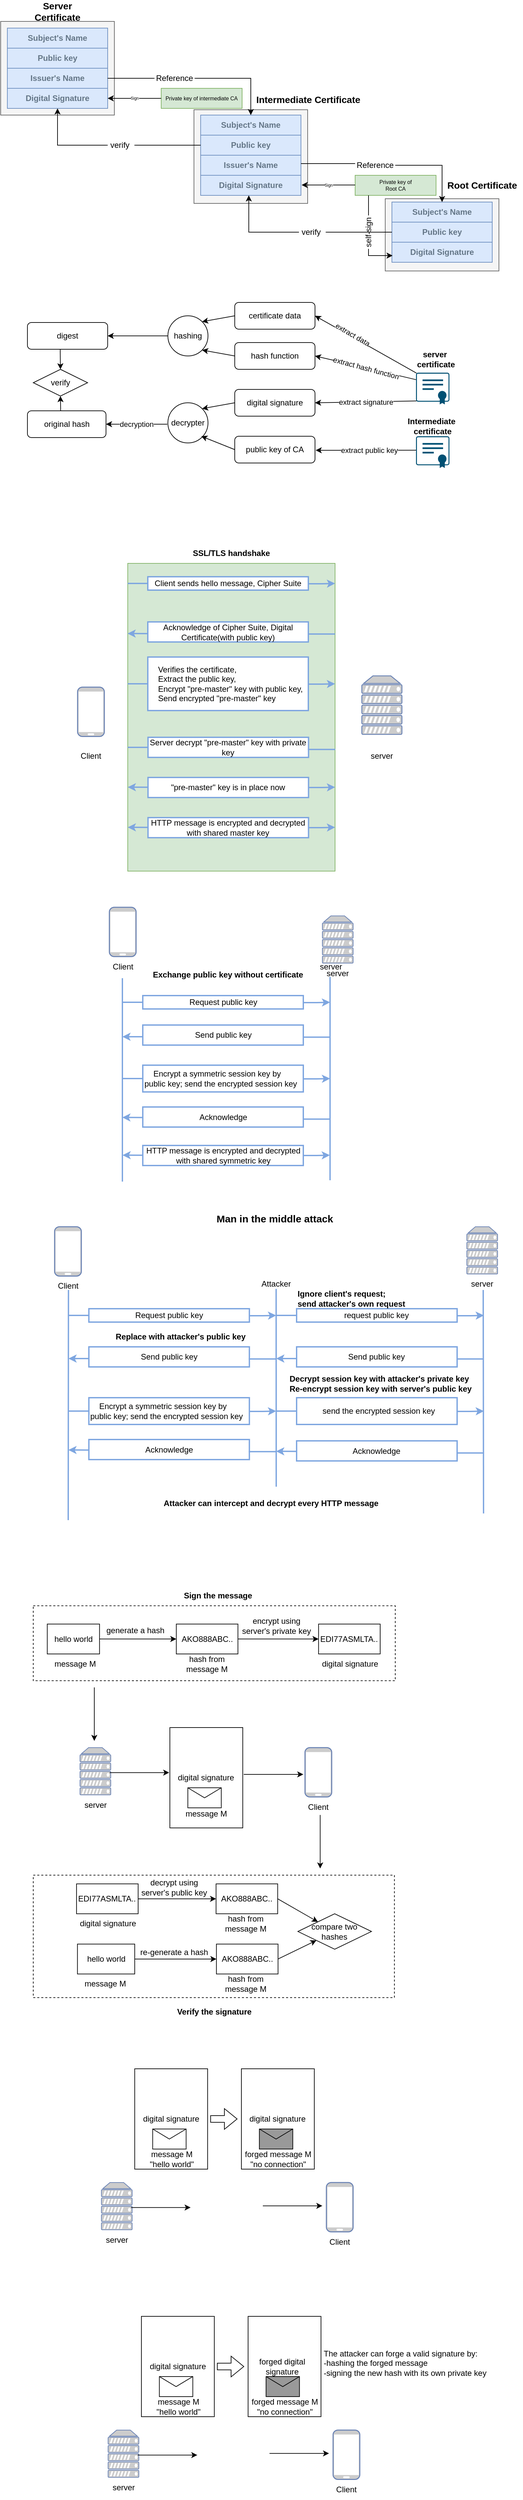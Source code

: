 <mxfile version="16.4.5" type="github">
  <diagram id="zD8Zef6-_hayys4gG_Wi" name="Page-1">
    <mxGraphModel dx="1209" dy="652" grid="1" gridSize="10" guides="1" tooltips="1" connect="1" arrows="1" fold="1" page="1" pageScale="1" pageWidth="827" pageHeight="1169" math="0" shadow="0">
      <root>
        <mxCell id="0" />
        <mxCell id="1" parent="0" />
        <mxCell id="KvkTP8Rnjh1iausZ5w8j-28" value="" style="rounded=0;whiteSpace=wrap;html=1;" parent="1" vertex="1">
          <mxGeometry x="293" y="2610" width="109" height="150" as="geometry" />
        </mxCell>
        <mxCell id="KvkTP8Rnjh1iausZ5w8j-22" value="" style="rounded=0;whiteSpace=wrap;html=1;dashed=1;" parent="1" vertex="1">
          <mxGeometry x="88.75" y="2428" width="541.25" height="112" as="geometry" />
        </mxCell>
        <mxCell id="Yg7p6_PxgMODSKfrG7tm-1" value="" style="rounded=0;whiteSpace=wrap;html=1;fillColor=#f5f5f5;strokeColor=#666666;fontColor=#333333;" parent="1" vertex="1">
          <mxGeometry x="40" y="60" width="170" height="140" as="geometry" />
        </mxCell>
        <mxCell id="Yg7p6_PxgMODSKfrG7tm-2" value="Subject&#39;s Name" style="rounded=0;whiteSpace=wrap;html=1;fillColor=#dae8fc;strokeColor=#6c8ebf;fontStyle=1;fontColor=#647687;" parent="1" vertex="1">
          <mxGeometry x="50" y="70" width="150" height="30" as="geometry" />
        </mxCell>
        <mxCell id="Yg7p6_PxgMODSKfrG7tm-3" value="Issuer&#39;s Name" style="rounded=0;whiteSpace=wrap;html=1;fillColor=#dae8fc;strokeColor=#6c8ebf;fontStyle=1;fontColor=#647687;" parent="1" vertex="1">
          <mxGeometry x="50" y="130" width="150" height="30" as="geometry" />
        </mxCell>
        <mxCell id="Yg7p6_PxgMODSKfrG7tm-4" value="Public key" style="rounded=0;whiteSpace=wrap;html=1;fillColor=#dae8fc;strokeColor=#6c8ebf;fontStyle=1;fontColor=#647687;" parent="1" vertex="1">
          <mxGeometry x="50" y="100" width="150" height="30" as="geometry" />
        </mxCell>
        <mxCell id="Yg7p6_PxgMODSKfrG7tm-5" value="Digital Signature" style="rounded=0;whiteSpace=wrap;html=1;fillColor=#dae8fc;strokeColor=#6c8ebf;fontStyle=1;fontColor=#647687;" parent="1" vertex="1">
          <mxGeometry x="50" y="160" width="150" height="30" as="geometry" />
        </mxCell>
        <mxCell id="Yg7p6_PxgMODSKfrG7tm-6" value="" style="rounded=0;whiteSpace=wrap;html=1;fillColor=#f5f5f5;strokeColor=#666666;fontColor=#333333;" parent="1" vertex="1">
          <mxGeometry x="329" y="192" width="170" height="140" as="geometry" />
        </mxCell>
        <mxCell id="Yg7p6_PxgMODSKfrG7tm-7" value="Subject&#39;s Name" style="rounded=0;whiteSpace=wrap;html=1;fillColor=#dae8fc;strokeColor=#6c8ebf;fontStyle=1;fontColor=#647687;" parent="1" vertex="1">
          <mxGeometry x="339" y="200" width="150" height="30" as="geometry" />
        </mxCell>
        <mxCell id="Yg7p6_PxgMODSKfrG7tm-8" value="Issuer&#39;s Name" style="rounded=0;whiteSpace=wrap;html=1;fillColor=#dae8fc;strokeColor=#6c8ebf;fontStyle=1;fontColor=#647687;" parent="1" vertex="1">
          <mxGeometry x="339" y="260" width="150" height="30" as="geometry" />
        </mxCell>
        <mxCell id="Yg7p6_PxgMODSKfrG7tm-9" value="Public key" style="rounded=0;whiteSpace=wrap;html=1;fillColor=#dae8fc;strokeColor=#6c8ebf;fontStyle=1;fontColor=#647687;" parent="1" vertex="1">
          <mxGeometry x="339" y="230" width="150" height="30" as="geometry" />
        </mxCell>
        <mxCell id="Yg7p6_PxgMODSKfrG7tm-10" value="Digital Signature" style="rounded=0;whiteSpace=wrap;html=1;fillColor=#dae8fc;strokeColor=#6c8ebf;fontStyle=1;fontColor=#647687;" parent="1" vertex="1">
          <mxGeometry x="339" y="290" width="150" height="30" as="geometry" />
        </mxCell>
        <mxCell id="Yg7p6_PxgMODSKfrG7tm-11" value="Server Certificate" style="text;html=1;strokeColor=none;fillColor=none;align=center;verticalAlign=middle;whiteSpace=wrap;rounded=0;fontColor=#000000;fontStyle=1;fontSize=14;" parent="1" vertex="1">
          <mxGeometry x="95" y="30" width="60" height="30" as="geometry" />
        </mxCell>
        <mxCell id="Yg7p6_PxgMODSKfrG7tm-12" value="Intermediate Certificate" style="text;html=1;strokeColor=none;fillColor=none;align=center;verticalAlign=middle;whiteSpace=wrap;rounded=0;fontColor=#000000;fontStyle=1;fontSize=14;" parent="1" vertex="1">
          <mxGeometry x="420" y="162" width="160" height="30" as="geometry" />
        </mxCell>
        <mxCell id="Yg7p6_PxgMODSKfrG7tm-13" value="" style="rounded=0;whiteSpace=wrap;html=1;fillColor=#f5f5f5;strokeColor=#666666;fontColor=#333333;" parent="1" vertex="1">
          <mxGeometry x="615" y="325" width="170" height="108" as="geometry" />
        </mxCell>
        <mxCell id="Yg7p6_PxgMODSKfrG7tm-14" value="Subject&#39;s Name" style="rounded=0;whiteSpace=wrap;html=1;fillColor=#dae8fc;strokeColor=#6c8ebf;fontStyle=1;fontColor=#647687;" parent="1" vertex="1">
          <mxGeometry x="625" y="330" width="150" height="30" as="geometry" />
        </mxCell>
        <mxCell id="Yg7p6_PxgMODSKfrG7tm-16" value="Public key" style="rounded=0;whiteSpace=wrap;html=1;fillColor=#dae8fc;strokeColor=#6c8ebf;fontStyle=1;fontColor=#647687;" parent="1" vertex="1">
          <mxGeometry x="625" y="360" width="150" height="30" as="geometry" />
        </mxCell>
        <mxCell id="Yg7p6_PxgMODSKfrG7tm-17" value="Digital Signature" style="rounded=0;whiteSpace=wrap;html=1;fillColor=#dae8fc;strokeColor=#6c8ebf;fontStyle=1;fontColor=#647687;" parent="1" vertex="1">
          <mxGeometry x="625" y="390" width="150" height="30" as="geometry" />
        </mxCell>
        <mxCell id="Yg7p6_PxgMODSKfrG7tm-18" value="Root Certificate" style="text;html=1;strokeColor=none;fillColor=none;align=center;verticalAlign=middle;whiteSpace=wrap;rounded=0;fontColor=#000000;fontStyle=1;fontSize=14;" parent="1" vertex="1">
          <mxGeometry x="700" y="290" width="120" height="30" as="geometry" />
        </mxCell>
        <mxCell id="Yg7p6_PxgMODSKfrG7tm-23" value="" style="edgeStyle=segmentEdgeStyle;endArrow=classic;html=1;rounded=0;fontColor=#000000;exitX=1;exitY=0.5;exitDx=0;exitDy=0;startArrow=none;" parent="1" source="Yg7p6_PxgMODSKfrG7tm-25" target="Yg7p6_PxgMODSKfrG7tm-7" edge="1">
          <mxGeometry width="50" height="50" relative="1" as="geometry">
            <mxPoint x="310" y="80" as="sourcePoint" />
            <mxPoint x="440" y="300" as="targetPoint" />
          </mxGeometry>
        </mxCell>
        <mxCell id="Yg7p6_PxgMODSKfrG7tm-25" value="Reference" style="text;html=1;strokeColor=none;fillColor=none;align=center;verticalAlign=middle;whiteSpace=wrap;rounded=0;fontColor=#000000;fontStyle=0" parent="1" vertex="1">
          <mxGeometry x="270" y="130" width="60" height="30" as="geometry" />
        </mxCell>
        <mxCell id="Yg7p6_PxgMODSKfrG7tm-26" value="" style="edgeStyle=segmentEdgeStyle;endArrow=none;html=1;rounded=0;fontColor=#000000;exitX=1;exitY=0.5;exitDx=0;exitDy=0;" parent="1" source="Yg7p6_PxgMODSKfrG7tm-3" target="Yg7p6_PxgMODSKfrG7tm-25" edge="1">
          <mxGeometry width="50" height="50" relative="1" as="geometry">
            <mxPoint x="270" y="145" as="sourcePoint" />
            <mxPoint x="414" y="170" as="targetPoint" />
          </mxGeometry>
        </mxCell>
        <mxCell id="Yg7p6_PxgMODSKfrG7tm-32" value="" style="edgeStyle=segmentEdgeStyle;endArrow=classic;html=1;rounded=0;fontColor=#000000;exitX=1;exitY=0.5;exitDx=0;exitDy=0;startArrow=none;entryX=0.5;entryY=0;entryDx=0;entryDy=0;" parent="1" source="Yg7p6_PxgMODSKfrG7tm-33" target="Yg7p6_PxgMODSKfrG7tm-14" edge="1">
          <mxGeometry width="50" height="50" relative="1" as="geometry">
            <mxPoint x="595" y="220" as="sourcePoint" />
            <mxPoint x="699" y="310" as="targetPoint" />
          </mxGeometry>
        </mxCell>
        <mxCell id="Yg7p6_PxgMODSKfrG7tm-33" value="Reference" style="text;html=1;strokeColor=none;fillColor=none;align=center;verticalAlign=middle;whiteSpace=wrap;rounded=0;fontColor=#000000;fontStyle=0" parent="1" vertex="1">
          <mxGeometry x="570" y="260" width="60" height="30" as="geometry" />
        </mxCell>
        <mxCell id="Yg7p6_PxgMODSKfrG7tm-34" value="" style="edgeStyle=segmentEdgeStyle;endArrow=none;html=1;rounded=0;fontColor=#000000;exitX=1;exitY=0.75;exitDx=0;exitDy=0;" parent="1" target="Yg7p6_PxgMODSKfrG7tm-33" edge="1">
          <mxGeometry width="50" height="50" relative="1" as="geometry">
            <mxPoint x="489" y="272.5" as="sourcePoint" />
            <mxPoint x="633" y="260" as="targetPoint" />
            <Array as="points">
              <mxPoint x="570" y="273" />
              <mxPoint x="570" y="273" />
            </Array>
          </mxGeometry>
        </mxCell>
        <mxCell id="Yg7p6_PxgMODSKfrG7tm-36" value="Private key of intermediate CA" style="rounded=0;whiteSpace=wrap;html=1;fillColor=#d5e8d4;strokeColor=#82b366;fontStyle=0;fontSize=8;" parent="1" vertex="1">
          <mxGeometry x="280" y="160" width="121" height="30" as="geometry" />
        </mxCell>
        <mxCell id="Yg7p6_PxgMODSKfrG7tm-37" value="Private key of &lt;br style=&quot;font-size: 8px;&quot;&gt;Root CA" style="rounded=0;whiteSpace=wrap;html=1;fillColor=#d5e8d4;strokeColor=#82b366;fontStyle=0;fontSize=8;" parent="1" vertex="1">
          <mxGeometry x="570" y="290" width="121" height="30" as="geometry" />
        </mxCell>
        <mxCell id="Yg7p6_PxgMODSKfrG7tm-40" value="" style="endArrow=classic;html=1;rounded=0;fontSize=6;fontColor=#000000;exitX=0;exitY=0.5;exitDx=0;exitDy=0;entryX=1;entryY=0.5;entryDx=0;entryDy=0;" parent="1" source="Yg7p6_PxgMODSKfrG7tm-36" target="Yg7p6_PxgMODSKfrG7tm-5" edge="1">
          <mxGeometry relative="1" as="geometry">
            <mxPoint x="360" y="320" as="sourcePoint" />
            <mxPoint x="460" y="320" as="targetPoint" />
          </mxGeometry>
        </mxCell>
        <mxCell id="Yg7p6_PxgMODSKfrG7tm-41" value="Sign" style="edgeLabel;resizable=0;html=1;align=center;verticalAlign=middle;fontSize=6;fontColor=#000000;" parent="Yg7p6_PxgMODSKfrG7tm-40" connectable="0" vertex="1">
          <mxGeometry relative="1" as="geometry" />
        </mxCell>
        <mxCell id="Yg7p6_PxgMODSKfrG7tm-42" value="" style="endArrow=classic;html=1;rounded=0;fontSize=6;fontColor=#000000;exitX=0;exitY=0.5;exitDx=0;exitDy=0;entryX=1;entryY=0.5;entryDx=0;entryDy=0;" parent="1" edge="1">
          <mxGeometry relative="1" as="geometry">
            <mxPoint x="570" y="304.5" as="sourcePoint" />
            <mxPoint x="490" y="304.5" as="targetPoint" />
          </mxGeometry>
        </mxCell>
        <mxCell id="Yg7p6_PxgMODSKfrG7tm-43" value="Sign" style="edgeLabel;resizable=0;html=1;align=center;verticalAlign=middle;fontSize=6;fontColor=#000000;" parent="Yg7p6_PxgMODSKfrG7tm-42" connectable="0" vertex="1">
          <mxGeometry relative="1" as="geometry" />
        </mxCell>
        <mxCell id="Yg7p6_PxgMODSKfrG7tm-44" value="" style="edgeStyle=segmentEdgeStyle;endArrow=classic;html=1;rounded=0;fontSize=6;fontColor=#000000;exitX=0;exitY=0.5;exitDx=0;exitDy=0;entryX=0.5;entryY=1;entryDx=0;entryDy=0;startArrow=none;" parent="1" source="Yg7p6_PxgMODSKfrG7tm-46" target="Yg7p6_PxgMODSKfrG7tm-5" edge="1">
          <mxGeometry width="50" height="50" relative="1" as="geometry">
            <mxPoint x="390" y="350" as="sourcePoint" />
            <mxPoint x="120" y="245" as="targetPoint" />
          </mxGeometry>
        </mxCell>
        <mxCell id="Yg7p6_PxgMODSKfrG7tm-46" value="verify&amp;nbsp;" style="text;html=1;strokeColor=none;fillColor=none;align=center;verticalAlign=middle;whiteSpace=wrap;rounded=0;fontColor=#000000;fontStyle=0" parent="1" vertex="1">
          <mxGeometry x="200" y="230" width="40" height="30" as="geometry" />
        </mxCell>
        <mxCell id="Yg7p6_PxgMODSKfrG7tm-47" value="" style="edgeStyle=segmentEdgeStyle;endArrow=none;html=1;rounded=0;fontSize=6;fontColor=#000000;exitX=0;exitY=0.5;exitDx=0;exitDy=0;entryX=1;entryY=0.5;entryDx=0;entryDy=0;" parent="1" source="Yg7p6_PxgMODSKfrG7tm-9" target="Yg7p6_PxgMODSKfrG7tm-46" edge="1">
          <mxGeometry width="50" height="50" relative="1" as="geometry">
            <mxPoint x="339" y="245" as="sourcePoint" />
            <mxPoint x="270" y="260" as="targetPoint" />
          </mxGeometry>
        </mxCell>
        <mxCell id="Yg7p6_PxgMODSKfrG7tm-48" value="" style="edgeStyle=segmentEdgeStyle;endArrow=classic;html=1;rounded=0;fontSize=6;fontColor=#000000;exitX=0;exitY=0.5;exitDx=0;exitDy=0;entryX=0.5;entryY=1;entryDx=0;entryDy=0;startArrow=none;" parent="1" source="Yg7p6_PxgMODSKfrG7tm-49" edge="1">
          <mxGeometry width="50" height="50" relative="1" as="geometry">
            <mxPoint x="676" y="480" as="sourcePoint" />
            <mxPoint x="411" y="320" as="targetPoint" />
          </mxGeometry>
        </mxCell>
        <mxCell id="Yg7p6_PxgMODSKfrG7tm-49" value="verify&amp;nbsp;" style="text;html=1;strokeColor=none;fillColor=none;align=center;verticalAlign=middle;whiteSpace=wrap;rounded=0;fontColor=#000000;fontStyle=0" parent="1" vertex="1">
          <mxGeometry x="486" y="360" width="40" height="30" as="geometry" />
        </mxCell>
        <mxCell id="Yg7p6_PxgMODSKfrG7tm-50" value="" style="edgeStyle=segmentEdgeStyle;endArrow=none;html=1;rounded=0;fontSize=6;fontColor=#000000;exitX=0;exitY=0.5;exitDx=0;exitDy=0;entryX=1;entryY=0.5;entryDx=0;entryDy=0;" parent="1" target="Yg7p6_PxgMODSKfrG7tm-49" edge="1">
          <mxGeometry width="50" height="50" relative="1" as="geometry">
            <mxPoint x="625" y="375" as="sourcePoint" />
            <mxPoint x="556" y="390" as="targetPoint" />
          </mxGeometry>
        </mxCell>
        <mxCell id="Yg7p6_PxgMODSKfrG7tm-51" value="" style="edgeStyle=segmentEdgeStyle;endArrow=classic;html=1;rounded=0;fontSize=14;fontColor=#000000;startArrow=none;" parent="1" source="Yg7p6_PxgMODSKfrG7tm-52" edge="1">
          <mxGeometry width="50" height="50" relative="1" as="geometry">
            <mxPoint x="576" y="320" as="sourcePoint" />
            <mxPoint x="626" y="410" as="targetPoint" />
            <Array as="points">
              <mxPoint x="590" y="410" />
            </Array>
          </mxGeometry>
        </mxCell>
        <mxCell id="Yg7p6_PxgMODSKfrG7tm-52" value="self-sign" style="text;html=1;strokeColor=none;fillColor=none;align=center;verticalAlign=middle;whiteSpace=wrap;rounded=0;fontColor=#000000;fontStyle=0;rotation=270;" parent="1" vertex="1">
          <mxGeometry x="565" y="360" width="50" height="30" as="geometry" />
        </mxCell>
        <mxCell id="Yg7p6_PxgMODSKfrG7tm-53" value="" style="edgeStyle=segmentEdgeStyle;endArrow=none;html=1;rounded=0;fontSize=14;fontColor=#000000;" parent="1" target="Yg7p6_PxgMODSKfrG7tm-52" edge="1">
          <mxGeometry width="50" height="50" relative="1" as="geometry">
            <mxPoint x="590" y="320" as="sourcePoint" />
            <mxPoint x="626" y="410" as="targetPoint" />
            <Array as="points">
              <mxPoint x="590" y="320" />
            </Array>
          </mxGeometry>
        </mxCell>
        <mxCell id="K2IvXbD52Qtt8zS2Q_Zz-4" value="" style="points=[[0.015,0.015,0],[0.25,0,0],[0.5,0,0],[0.75,0,0],[0.985,0.015,0],[1,0.22,0],[1,0.44,0],[1,0.67,0],[0.985,0.89,0],[0,0.22,0],[0,0.44,0],[0,0.67,0],[0.015,0.89,0],[0.25,0.91,0],[0.5,0.91,0],[0.785,0.955,0]];verticalLabelPosition=bottom;sketch=0;html=1;verticalAlign=top;aspect=fixed;align=center;pointerEvents=1;shape=mxgraph.cisco19.x509_certificate;fillColor=#005073;strokeColor=none;" parent="1" vertex="1">
          <mxGeometry x="661" y="680" width="50" height="47.5" as="geometry" />
        </mxCell>
        <mxCell id="K2IvXbD52Qtt8zS2Q_Zz-5" value="" style="endArrow=classic;html=1;rounded=0;exitX=0;exitY=0.44;exitDx=0;exitDy=0;exitPerimeter=0;" parent="1" source="K2IvXbD52Qtt8zS2Q_Zz-4" edge="1">
          <mxGeometry relative="1" as="geometry">
            <mxPoint x="641" y="800" as="sourcePoint" />
            <mxPoint x="511" y="701" as="targetPoint" />
          </mxGeometry>
        </mxCell>
        <mxCell id="K2IvXbD52Qtt8zS2Q_Zz-6" value="extract public key" style="edgeLabel;resizable=0;html=1;align=center;verticalAlign=middle;" parent="K2IvXbD52Qtt8zS2Q_Zz-5" connectable="0" vertex="1">
          <mxGeometry relative="1" as="geometry">
            <mxPoint x="5" as="offset" />
          </mxGeometry>
        </mxCell>
        <mxCell id="K2IvXbD52Qtt8zS2Q_Zz-7" value="Intermediate&amp;nbsp; certificate" style="text;html=1;strokeColor=none;fillColor=none;align=center;verticalAlign=middle;whiteSpace=wrap;rounded=0;fontStyle=1" parent="1" vertex="1">
          <mxGeometry x="656" y="650" width="60" height="30" as="geometry" />
        </mxCell>
        <mxCell id="K2IvXbD52Qtt8zS2Q_Zz-8" value="" style="points=[[0.015,0.015,0],[0.25,0,0],[0.5,0,0],[0.75,0,0],[0.985,0.015,0],[1,0.22,0],[1,0.44,0],[1,0.67,0],[0.985,0.89,0],[0,0.22,0],[0,0.44,0],[0,0.67,0],[0.015,0.89,0],[0.25,0.91,0],[0.5,0.91,0],[0.785,0.955,0]];verticalLabelPosition=bottom;sketch=0;html=1;verticalAlign=top;aspect=fixed;align=center;pointerEvents=1;shape=mxgraph.cisco19.x509_certificate;fillColor=#005073;strokeColor=none;" parent="1" vertex="1">
          <mxGeometry x="661" y="585" width="50" height="47.5" as="geometry" />
        </mxCell>
        <mxCell id="K2IvXbD52Qtt8zS2Q_Zz-9" value="server&amp;nbsp; certificate" style="text;html=1;strokeColor=none;fillColor=none;align=center;verticalAlign=middle;whiteSpace=wrap;rounded=0;fontStyle=1" parent="1" vertex="1">
          <mxGeometry x="661" y="550" width="60" height="30" as="geometry" />
        </mxCell>
        <mxCell id="K2IvXbD52Qtt8zS2Q_Zz-10" value="" style="endArrow=classic;html=1;rounded=0;exitX=0.015;exitY=0.89;exitDx=0;exitDy=0;exitPerimeter=0;entryX=1;entryY=0.5;entryDx=0;entryDy=0;" parent="1" source="K2IvXbD52Qtt8zS2Q_Zz-8" target="K2IvXbD52Qtt8zS2Q_Zz-12" edge="1">
          <mxGeometry relative="1" as="geometry">
            <mxPoint x="681" y="730" as="sourcePoint" />
            <mxPoint x="511" y="611" as="targetPoint" />
          </mxGeometry>
        </mxCell>
        <mxCell id="K2IvXbD52Qtt8zS2Q_Zz-11" value="extract signature" style="edgeLabel;resizable=0;html=1;align=center;verticalAlign=middle;" parent="K2IvXbD52Qtt8zS2Q_Zz-10" connectable="0" vertex="1">
          <mxGeometry relative="1" as="geometry" />
        </mxCell>
        <mxCell id="K2IvXbD52Qtt8zS2Q_Zz-12" value="digital signature" style="rounded=1;whiteSpace=wrap;html=1;" parent="1" vertex="1">
          <mxGeometry x="390" y="610" width="120" height="40" as="geometry" />
        </mxCell>
        <mxCell id="K2IvXbD52Qtt8zS2Q_Zz-13" value="public key of CA" style="rounded=1;whiteSpace=wrap;html=1;" parent="1" vertex="1">
          <mxGeometry x="390" y="680" width="120" height="40" as="geometry" />
        </mxCell>
        <mxCell id="K2IvXbD52Qtt8zS2Q_Zz-16" value="decrypter" style="ellipse;whiteSpace=wrap;html=1;aspect=fixed;" parent="1" vertex="1">
          <mxGeometry x="290" y="630" width="60" height="60" as="geometry" />
        </mxCell>
        <mxCell id="K2IvXbD52Qtt8zS2Q_Zz-17" value="" style="endArrow=classic;html=1;rounded=0;exitX=0;exitY=0.5;exitDx=0;exitDy=0;entryX=1;entryY=0;entryDx=0;entryDy=0;" parent="1" source="K2IvXbD52Qtt8zS2Q_Zz-12" target="K2IvXbD52Qtt8zS2Q_Zz-16" edge="1">
          <mxGeometry width="50" height="50" relative="1" as="geometry">
            <mxPoint x="550" y="750" as="sourcePoint" />
            <mxPoint x="600" y="700" as="targetPoint" />
          </mxGeometry>
        </mxCell>
        <mxCell id="K2IvXbD52Qtt8zS2Q_Zz-18" value="" style="endArrow=classic;html=1;rounded=0;exitX=0;exitY=0.5;exitDx=0;exitDy=0;" parent="1" source="K2IvXbD52Qtt8zS2Q_Zz-13" edge="1">
          <mxGeometry width="50" height="50" relative="1" as="geometry">
            <mxPoint x="400" y="620" as="sourcePoint" />
            <mxPoint x="340" y="680" as="targetPoint" />
          </mxGeometry>
        </mxCell>
        <mxCell id="K2IvXbD52Qtt8zS2Q_Zz-19" value="" style="endArrow=classic;html=1;rounded=0;entryX=1;entryY=0.5;entryDx=0;entryDy=0;" parent="1" edge="1">
          <mxGeometry relative="1" as="geometry">
            <mxPoint x="289" y="662" as="sourcePoint" />
            <mxPoint x="197.5" y="662" as="targetPoint" />
          </mxGeometry>
        </mxCell>
        <mxCell id="K2IvXbD52Qtt8zS2Q_Zz-20" value="decryption" style="edgeLabel;resizable=0;html=1;align=center;verticalAlign=middle;" parent="K2IvXbD52Qtt8zS2Q_Zz-19" connectable="0" vertex="1">
          <mxGeometry relative="1" as="geometry" />
        </mxCell>
        <mxCell id="K2IvXbD52Qtt8zS2Q_Zz-22" value="original hash" style="rounded=1;whiteSpace=wrap;html=1;" parent="1" vertex="1">
          <mxGeometry x="80" y="642" width="117.5" height="40" as="geometry" />
        </mxCell>
        <mxCell id="K2IvXbD52Qtt8zS2Q_Zz-23" value="" style="endArrow=classic;html=1;rounded=0;exitX=0;exitY=0.22;exitDx=0;exitDy=0;exitPerimeter=0;entryX=1;entryY=0.5;entryDx=0;entryDy=0;" parent="1" source="K2IvXbD52Qtt8zS2Q_Zz-8" target="K2IvXbD52Qtt8zS2Q_Zz-25" edge="1">
          <mxGeometry relative="1" as="geometry">
            <mxPoint x="660" y="610" as="sourcePoint" />
            <mxPoint x="510" y="600" as="targetPoint" />
          </mxGeometry>
        </mxCell>
        <mxCell id="K2IvXbD52Qtt8zS2Q_Zz-24" value="extract hash function" style="edgeLabel;resizable=0;html=1;align=center;verticalAlign=middle;rotation=15;" parent="K2IvXbD52Qtt8zS2Q_Zz-23" connectable="0" vertex="1">
          <mxGeometry relative="1" as="geometry" />
        </mxCell>
        <mxCell id="K2IvXbD52Qtt8zS2Q_Zz-25" value="hash function" style="rounded=1;whiteSpace=wrap;html=1;" parent="1" vertex="1">
          <mxGeometry x="390" y="540" width="120" height="40" as="geometry" />
        </mxCell>
        <mxCell id="K2IvXbD52Qtt8zS2Q_Zz-26" value="" style="endArrow=classic;html=1;rounded=0;exitX=0.015;exitY=0.015;exitDx=0;exitDy=0;exitPerimeter=0;entryX=1;entryY=0.5;entryDx=0;entryDy=0;" parent="1" source="K2IvXbD52Qtt8zS2Q_Zz-8" target="K2IvXbD52Qtt8zS2Q_Zz-28" edge="1">
          <mxGeometry relative="1" as="geometry">
            <mxPoint x="660" y="610" as="sourcePoint" />
            <mxPoint x="510" y="520" as="targetPoint" />
            <Array as="points" />
          </mxGeometry>
        </mxCell>
        <mxCell id="K2IvXbD52Qtt8zS2Q_Zz-27" value="extract data" style="edgeLabel;resizable=0;html=1;align=center;verticalAlign=middle;rotation=30;" parent="K2IvXbD52Qtt8zS2Q_Zz-26" connectable="0" vertex="1">
          <mxGeometry relative="1" as="geometry">
            <mxPoint x="-20" y="-15" as="offset" />
          </mxGeometry>
        </mxCell>
        <mxCell id="K2IvXbD52Qtt8zS2Q_Zz-28" value="certificate data" style="rounded=1;whiteSpace=wrap;html=1;" parent="1" vertex="1">
          <mxGeometry x="390" y="480" width="120" height="40" as="geometry" />
        </mxCell>
        <mxCell id="K2IvXbD52Qtt8zS2Q_Zz-29" value="hashing" style="ellipse;whiteSpace=wrap;html=1;aspect=fixed;" parent="1" vertex="1">
          <mxGeometry x="290" y="500" width="60" height="60" as="geometry" />
        </mxCell>
        <mxCell id="K2IvXbD52Qtt8zS2Q_Zz-30" value="" style="endArrow=classic;html=1;rounded=0;exitX=0;exitY=0.5;exitDx=0;exitDy=0;entryX=1;entryY=0;entryDx=0;entryDy=0;" parent="1" source="K2IvXbD52Qtt8zS2Q_Zz-28" target="K2IvXbD52Qtt8zS2Q_Zz-29" edge="1">
          <mxGeometry width="50" height="50" relative="1" as="geometry">
            <mxPoint x="390" y="550" as="sourcePoint" />
            <mxPoint x="440" y="500" as="targetPoint" />
          </mxGeometry>
        </mxCell>
        <mxCell id="K2IvXbD52Qtt8zS2Q_Zz-31" value="" style="endArrow=classic;html=1;rounded=0;exitX=0;exitY=0.5;exitDx=0;exitDy=0;entryX=1;entryY=1;entryDx=0;entryDy=0;" parent="1" source="K2IvXbD52Qtt8zS2Q_Zz-25" target="K2IvXbD52Qtt8zS2Q_Zz-29" edge="1">
          <mxGeometry width="50" height="50" relative="1" as="geometry">
            <mxPoint x="390" y="550" as="sourcePoint" />
            <mxPoint x="440" y="500" as="targetPoint" />
          </mxGeometry>
        </mxCell>
        <mxCell id="K2IvXbD52Qtt8zS2Q_Zz-32" value="" style="endArrow=classic;html=1;rounded=0;exitX=0;exitY=0.5;exitDx=0;exitDy=0;" parent="1" source="K2IvXbD52Qtt8zS2Q_Zz-29" edge="1">
          <mxGeometry relative="1" as="geometry">
            <mxPoint x="360" y="520" as="sourcePoint" />
            <mxPoint x="200" y="530" as="targetPoint" />
          </mxGeometry>
        </mxCell>
        <mxCell id="K2IvXbD52Qtt8zS2Q_Zz-34" value="digest" style="rounded=1;whiteSpace=wrap;html=1;" parent="1" vertex="1">
          <mxGeometry x="80" y="510" width="120" height="40" as="geometry" />
        </mxCell>
        <mxCell id="K2IvXbD52Qtt8zS2Q_Zz-35" value="verify" style="rhombus;whiteSpace=wrap;html=1;" parent="1" vertex="1">
          <mxGeometry x="88.75" y="580" width="81.25" height="40" as="geometry" />
        </mxCell>
        <mxCell id="K2IvXbD52Qtt8zS2Q_Zz-36" value="" style="endArrow=classic;html=1;rounded=0;entryX=0.5;entryY=0;entryDx=0;entryDy=0;" parent="1" target="K2IvXbD52Qtt8zS2Q_Zz-35" edge="1">
          <mxGeometry width="50" height="50" relative="1" as="geometry">
            <mxPoint x="129" y="550" as="sourcePoint" />
            <mxPoint x="440" y="500" as="targetPoint" />
          </mxGeometry>
        </mxCell>
        <mxCell id="K2IvXbD52Qtt8zS2Q_Zz-37" value="" style="endArrow=classic;html=1;rounded=0;entryX=0.5;entryY=1;entryDx=0;entryDy=0;exitX=0.423;exitY=0;exitDx=0;exitDy=0;exitPerimeter=0;" parent="1" source="K2IvXbD52Qtt8zS2Q_Zz-22" target="K2IvXbD52Qtt8zS2Q_Zz-35" edge="1">
          <mxGeometry width="50" height="50" relative="1" as="geometry">
            <mxPoint x="125" y="640" as="sourcePoint" />
            <mxPoint x="440" y="500" as="targetPoint" />
          </mxGeometry>
        </mxCell>
        <mxCell id="DBTXj5gluoL8a0wRJHRE-1" value="SSL/TLS handshake" style="text;html=1;strokeColor=none;fillColor=none;align=center;verticalAlign=middle;whiteSpace=wrap;rounded=0;fontStyle=1" parent="1" vertex="1">
          <mxGeometry x="230" y="840" width="310" height="30" as="geometry" />
        </mxCell>
        <mxCell id="DBTXj5gluoL8a0wRJHRE-2" value="" style="fontColor=#0066CC;verticalAlign=top;verticalLabelPosition=bottom;labelPosition=center;align=center;html=1;outlineConnect=0;fillColor=#CCCCCC;strokeColor=#6881B3;gradientColor=none;gradientDirection=north;strokeWidth=2;shape=mxgraph.networks.server;" parent="1" vertex="1">
          <mxGeometry x="580" y="1038.13" width="60" height="87.5" as="geometry" />
        </mxCell>
        <mxCell id="DBTXj5gluoL8a0wRJHRE-3" value="" style="fontColor=#0066CC;verticalAlign=top;verticalLabelPosition=bottom;labelPosition=center;align=center;html=1;outlineConnect=0;fillColor=#CCCCCC;strokeColor=#6881B3;gradientColor=none;gradientDirection=north;strokeWidth=2;shape=mxgraph.networks.mobile;" parent="1" vertex="1">
          <mxGeometry x="155" y="1055" width="40" height="73.75" as="geometry" />
        </mxCell>
        <mxCell id="DBTXj5gluoL8a0wRJHRE-4" value="Client" style="text;html=1;strokeColor=none;fillColor=none;align=center;verticalAlign=middle;whiteSpace=wrap;rounded=0;" parent="1" vertex="1">
          <mxGeometry x="145" y="1142.5" width="60" height="30" as="geometry" />
        </mxCell>
        <mxCell id="DBTXj5gluoL8a0wRJHRE-5" value="server" style="text;html=1;strokeColor=none;fillColor=none;align=center;verticalAlign=middle;whiteSpace=wrap;rounded=0;" parent="1" vertex="1">
          <mxGeometry x="580" y="1142.5" width="60" height="30" as="geometry" />
        </mxCell>
        <mxCell id="DBTXj5gluoL8a0wRJHRE-6" value="" style="rounded=0;whiteSpace=wrap;html=1;strokeColor=#82b366;strokeWidth=1;fillColor=#d5e8d4;" parent="1" vertex="1">
          <mxGeometry x="230" y="870" width="310" height="460" as="geometry" />
        </mxCell>
        <mxCell id="DBTXj5gluoL8a0wRJHRE-7" value="Client sends hello message, Cipher Suite" style="rounded=0;whiteSpace=wrap;html=1;strokeColor=#7EA6E0;strokeWidth=2;" parent="1" vertex="1">
          <mxGeometry x="260" y="890" width="240" height="20" as="geometry" />
        </mxCell>
        <mxCell id="DBTXj5gluoL8a0wRJHRE-8" value="" style="endArrow=classic;html=1;rounded=0;edgeStyle=orthogonalEdgeStyle;strokeColor=#7EA6E0;strokeWidth=2;" parent="1" edge="1">
          <mxGeometry x="195.25" y="839.5" as="geometry">
            <mxPoint x="500" y="900.5" as="sourcePoint" />
            <mxPoint x="540" y="900" as="targetPoint" />
            <Array as="points">
              <mxPoint x="520" y="900.5" />
              <mxPoint x="520" y="900.5" />
            </Array>
          </mxGeometry>
        </mxCell>
        <mxCell id="DBTXj5gluoL8a0wRJHRE-9" value="" style="line;strokeWidth=2;html=1;labelBorderColor=#3399FF;strokeColor=#7EA6E0;" parent="1" vertex="1">
          <mxGeometry x="230" y="895" width="30" height="10" as="geometry" />
        </mxCell>
        <mxCell id="DBTXj5gluoL8a0wRJHRE-10" value="Acknowledge of Cipher Suite, Digital Certificate(with public key)" style="rounded=0;whiteSpace=wrap;html=1;strokeColor=#7EA6E0;strokeWidth=2;" parent="1" vertex="1">
          <mxGeometry x="260" y="957.5" width="240" height="30" as="geometry" />
        </mxCell>
        <mxCell id="DBTXj5gluoL8a0wRJHRE-16" value="" style="endArrow=classic;html=1;rounded=0;edgeStyle=orthogonalEdgeStyle;strokeColor=#7EA6E0;strokeWidth=2;entryX=-0.001;entryY=0.228;entryDx=0;entryDy=0;entryPerimeter=0;" parent="1" target="DBTXj5gluoL8a0wRJHRE-6" edge="1">
          <mxGeometry x="-44.75" y="959.5" as="geometry">
            <mxPoint x="260" y="975" as="sourcePoint" />
            <mxPoint x="300" y="1020" as="targetPoint" />
            <Array as="points">
              <mxPoint x="260" y="975" />
            </Array>
          </mxGeometry>
        </mxCell>
        <mxCell id="DBTXj5gluoL8a0wRJHRE-17" value="" style="line;strokeWidth=2;html=1;labelBorderColor=#3399FF;strokeColor=#7EA6E0;" parent="1" vertex="1">
          <mxGeometry x="499" y="970.63" width="41" height="10" as="geometry" />
        </mxCell>
        <mxCell id="DBTXj5gluoL8a0wRJHRE-18" value="&lt;span&gt;&amp;nbsp; &amp;nbsp; Verifies the certificate,&lt;/span&gt;&lt;br&gt;&lt;span&gt;&amp;nbsp; &amp;nbsp; Extract the public key,&amp;nbsp;&lt;/span&gt;&lt;br&gt;&lt;span&gt;&amp;nbsp; &amp;nbsp; Encrypt &quot;pre-master&quot; key with public key,&amp;nbsp; &amp;nbsp; &amp;nbsp; Send encrypted &quot;pre-master&quot; key&amp;nbsp;&lt;/span&gt;" style="rounded=0;whiteSpace=wrap;html=1;strokeColor=#7EA6E0;strokeWidth=2;align=left;" parent="1" vertex="1">
          <mxGeometry x="260" y="1010" width="240" height="80" as="geometry" />
        </mxCell>
        <mxCell id="DBTXj5gluoL8a0wRJHRE-19" value="" style="endArrow=classic;html=1;rounded=0;edgeStyle=orthogonalEdgeStyle;strokeColor=#7EA6E0;strokeWidth=2;" parent="1" edge="1">
          <mxGeometry x="195.25" y="989.5" as="geometry">
            <mxPoint x="500" y="1050.5" as="sourcePoint" />
            <mxPoint x="540" y="1050" as="targetPoint" />
            <Array as="points">
              <mxPoint x="520" y="1050.5" />
              <mxPoint x="520" y="1050.5" />
            </Array>
          </mxGeometry>
        </mxCell>
        <mxCell id="DBTXj5gluoL8a0wRJHRE-20" value="" style="line;strokeWidth=2;html=1;labelBorderColor=#3399FF;strokeColor=#7EA6E0;" parent="1" vertex="1">
          <mxGeometry x="230" y="1045" width="30" height="10" as="geometry" />
        </mxCell>
        <mxCell id="DBTXj5gluoL8a0wRJHRE-21" value="Server decrypt &quot;pre-master&quot; key with private key" style="rounded=0;whiteSpace=wrap;html=1;strokeColor=#7EA6E0;strokeWidth=2;" parent="1" vertex="1">
          <mxGeometry x="260.31" y="1130" width="240" height="30" as="geometry" />
        </mxCell>
        <mxCell id="DBTXj5gluoL8a0wRJHRE-23" value="" style="line;strokeWidth=2;html=1;labelBorderColor=#3399FF;strokeColor=#7EA6E0;" parent="1" vertex="1">
          <mxGeometry x="499.31" y="1143.13" width="41" height="10" as="geometry" />
        </mxCell>
        <mxCell id="DBTXj5gluoL8a0wRJHRE-24" value="" style="line;strokeWidth=2;html=1;labelBorderColor=#3399FF;strokeColor=#7EA6E0;" parent="1" vertex="1">
          <mxGeometry x="230" y="1140" width="30" height="10" as="geometry" />
        </mxCell>
        <mxCell id="DBTXj5gluoL8a0wRJHRE-25" value="&quot;pre-master&quot; key is in place now" style="rounded=0;whiteSpace=wrap;html=1;strokeColor=#7EA6E0;strokeWidth=2;" parent="1" vertex="1">
          <mxGeometry x="260.31" y="1190" width="240" height="30" as="geometry" />
        </mxCell>
        <mxCell id="DBTXj5gluoL8a0wRJHRE-28" value="" style="endArrow=classic;html=1;rounded=0;edgeStyle=orthogonalEdgeStyle;strokeColor=#7EA6E0;strokeWidth=2;" parent="1" edge="1">
          <mxGeometry x="195.25" y="1144" as="geometry">
            <mxPoint x="500" y="1205" as="sourcePoint" />
            <mxPoint x="540" y="1204.5" as="targetPoint" />
            <Array as="points">
              <mxPoint x="520" y="1205" />
              <mxPoint x="520" y="1205" />
            </Array>
          </mxGeometry>
        </mxCell>
        <mxCell id="DBTXj5gluoL8a0wRJHRE-29" value="" style="endArrow=classic;html=1;rounded=0;edgeStyle=orthogonalEdgeStyle;strokeColor=#7EA6E0;strokeWidth=2;entryX=-0.001;entryY=0.228;entryDx=0;entryDy=0;entryPerimeter=0;" parent="1" edge="1">
          <mxGeometry x="-44.44" y="1189.12" as="geometry">
            <mxPoint x="260.31" y="1204.62" as="sourcePoint" />
            <mxPoint x="230.0" y="1204.5" as="targetPoint" />
            <Array as="points">
              <mxPoint x="260.31" y="1204.62" />
            </Array>
          </mxGeometry>
        </mxCell>
        <mxCell id="DBTXj5gluoL8a0wRJHRE-30" value="HTTP message is encrypted and decrypted with shared master key" style="rounded=0;whiteSpace=wrap;html=1;strokeColor=#7EA6E0;strokeWidth=2;" parent="1" vertex="1">
          <mxGeometry x="260.31" y="1250" width="240" height="30" as="geometry" />
        </mxCell>
        <mxCell id="DBTXj5gluoL8a0wRJHRE-31" value="" style="endArrow=classic;html=1;rounded=0;edgeStyle=orthogonalEdgeStyle;strokeColor=#7EA6E0;strokeWidth=2;" parent="1" edge="1">
          <mxGeometry x="195.25" y="1204" as="geometry">
            <mxPoint x="500" y="1265" as="sourcePoint" />
            <mxPoint x="540" y="1264.5" as="targetPoint" />
            <Array as="points">
              <mxPoint x="520" y="1265" />
              <mxPoint x="520" y="1265" />
            </Array>
          </mxGeometry>
        </mxCell>
        <mxCell id="DBTXj5gluoL8a0wRJHRE-32" value="" style="endArrow=classic;html=1;rounded=0;edgeStyle=orthogonalEdgeStyle;strokeColor=#7EA6E0;strokeWidth=2;entryX=-0.001;entryY=0.228;entryDx=0;entryDy=0;entryPerimeter=0;" parent="1" edge="1">
          <mxGeometry x="-44.44" y="1249.12" as="geometry">
            <mxPoint x="260.31" y="1264.62" as="sourcePoint" />
            <mxPoint x="230" y="1264.5" as="targetPoint" />
            <Array as="points">
              <mxPoint x="260.31" y="1264.62" />
            </Array>
          </mxGeometry>
        </mxCell>
        <mxCell id="_V2_BGFMI04btn5LcqC1-1" value="Exchange public key without certificate" style="text;html=1;strokeColor=none;fillColor=none;align=center;verticalAlign=middle;whiteSpace=wrap;rounded=0;fontStyle=1" parent="1" vertex="1">
          <mxGeometry x="225" y="1470" width="310" height="30" as="geometry" />
        </mxCell>
        <mxCell id="_V2_BGFMI04btn5LcqC1-2" value="" style="fontColor=#0066CC;verticalAlign=top;verticalLabelPosition=bottom;labelPosition=center;align=center;html=1;outlineConnect=0;fillColor=#CCCCCC;strokeColor=#6881B3;gradientColor=none;gradientDirection=north;strokeWidth=2;shape=mxgraph.networks.server;" parent="1" vertex="1">
          <mxGeometry x="158.62" y="2640" width="46" height="70.63" as="geometry" />
        </mxCell>
        <mxCell id="_V2_BGFMI04btn5LcqC1-3" value="" style="fontColor=#0066CC;verticalAlign=top;verticalLabelPosition=bottom;labelPosition=center;align=center;html=1;outlineConnect=0;fillColor=#CCCCCC;strokeColor=#6881B3;gradientColor=none;gradientDirection=north;strokeWidth=2;shape=mxgraph.networks.mobile;" parent="1" vertex="1">
          <mxGeometry x="202.5" y="1384" width="40" height="73.75" as="geometry" />
        </mxCell>
        <mxCell id="_V2_BGFMI04btn5LcqC1-4" value="Client" style="text;html=1;strokeColor=none;fillColor=none;align=center;verticalAlign=middle;whiteSpace=wrap;rounded=0;" parent="1" vertex="1">
          <mxGeometry x="192.5" y="1457.5" width="60" height="30" as="geometry" />
        </mxCell>
        <mxCell id="_V2_BGFMI04btn5LcqC1-5" value="server" style="text;html=1;strokeColor=none;fillColor=none;align=center;verticalAlign=middle;whiteSpace=wrap;rounded=0;" parent="1" vertex="1">
          <mxGeometry x="504" y="1457.5" width="60" height="30" as="geometry" />
        </mxCell>
        <mxCell id="_V2_BGFMI04btn5LcqC1-7" value="Request public key" style="rounded=0;whiteSpace=wrap;html=1;strokeColor=#7EA6E0;strokeWidth=2;" parent="1" vertex="1">
          <mxGeometry x="252.5" y="1516" width="240" height="20" as="geometry" />
        </mxCell>
        <mxCell id="_V2_BGFMI04btn5LcqC1-8" value="" style="endArrow=classic;html=1;rounded=0;edgeStyle=orthogonalEdgeStyle;strokeColor=#7EA6E0;strokeWidth=2;" parent="1" edge="1">
          <mxGeometry x="187.75" y="1465.5" as="geometry">
            <mxPoint x="492.5" y="1526.5" as="sourcePoint" />
            <mxPoint x="532.5" y="1526" as="targetPoint" />
            <Array as="points">
              <mxPoint x="512.5" y="1526.5" />
              <mxPoint x="512.5" y="1526.5" />
            </Array>
          </mxGeometry>
        </mxCell>
        <mxCell id="_V2_BGFMI04btn5LcqC1-9" value="" style="line;strokeWidth=2;html=1;labelBorderColor=#3399FF;strokeColor=#7EA6E0;" parent="1" vertex="1">
          <mxGeometry x="222.5" y="1521" width="30" height="10" as="geometry" />
        </mxCell>
        <mxCell id="_V2_BGFMI04btn5LcqC1-10" value="Send public key" style="rounded=0;whiteSpace=wrap;html=1;strokeColor=#7EA6E0;strokeWidth=2;" parent="1" vertex="1">
          <mxGeometry x="252.5" y="1560" width="240" height="30" as="geometry" />
        </mxCell>
        <mxCell id="_V2_BGFMI04btn5LcqC1-11" value="" style="endArrow=classic;html=1;rounded=0;edgeStyle=orthogonalEdgeStyle;strokeColor=#7EA6E0;strokeWidth=2;" parent="1" edge="1">
          <mxGeometry x="-52.25" y="1562" as="geometry">
            <mxPoint x="252.5" y="1577.5" as="sourcePoint" />
            <mxPoint x="222" y="1577.5" as="targetPoint" />
            <Array as="points">
              <mxPoint x="252.5" y="1577.5" />
            </Array>
          </mxGeometry>
        </mxCell>
        <mxCell id="_V2_BGFMI04btn5LcqC1-12" value="" style="line;strokeWidth=2;html=1;labelBorderColor=#3399FF;strokeColor=#7EA6E0;" parent="1" vertex="1">
          <mxGeometry x="491.5" y="1573.13" width="41" height="10" as="geometry" />
        </mxCell>
        <mxCell id="_V2_BGFMI04btn5LcqC1-13" value="&lt;span&gt;&amp;nbsp; &amp;nbsp; Encrypt a symmetric session key by public key; send the encrypted session key&lt;/span&gt;" style="rounded=0;whiteSpace=wrap;html=1;strokeColor=#7EA6E0;strokeWidth=2;align=left;" parent="1" vertex="1">
          <mxGeometry x="252.5" y="1620" width="240" height="40" as="geometry" />
        </mxCell>
        <mxCell id="_V2_BGFMI04btn5LcqC1-14" value="" style="endArrow=classic;html=1;rounded=0;edgeStyle=orthogonalEdgeStyle;strokeColor=#7EA6E0;strokeWidth=2;" parent="1" edge="1">
          <mxGeometry x="187.75" y="1579.5" as="geometry">
            <mxPoint x="492.5" y="1640.5" as="sourcePoint" />
            <mxPoint x="532.5" y="1640" as="targetPoint" />
            <Array as="points">
              <mxPoint x="512.5" y="1640.5" />
              <mxPoint x="512.5" y="1640.5" />
            </Array>
          </mxGeometry>
        </mxCell>
        <mxCell id="_V2_BGFMI04btn5LcqC1-15" value="" style="line;strokeWidth=2;html=1;labelBorderColor=#3399FF;strokeColor=#7EA6E0;" parent="1" vertex="1">
          <mxGeometry x="222.5" y="1635" width="30" height="10" as="geometry" />
        </mxCell>
        <mxCell id="_V2_BGFMI04btn5LcqC1-16" value="Acknowledge" style="rounded=0;whiteSpace=wrap;html=1;strokeColor=#7EA6E0;strokeWidth=2;" parent="1" vertex="1">
          <mxGeometry x="252.5" y="1682.5" width="240" height="30" as="geometry" />
        </mxCell>
        <mxCell id="_V2_BGFMI04btn5LcqC1-17" value="" style="line;strokeWidth=2;html=1;labelBorderColor=#3399FF;strokeColor=#7EA6E0;" parent="1" vertex="1">
          <mxGeometry x="491.5" y="1695.63" width="41" height="10" as="geometry" />
        </mxCell>
        <mxCell id="_V2_BGFMI04btn5LcqC1-22" value="HTTP message is encrypted and decrypted with shared symmetric key" style="rounded=0;whiteSpace=wrap;html=1;strokeColor=#7EA6E0;strokeWidth=2;" parent="1" vertex="1">
          <mxGeometry x="252.5" y="1740" width="240" height="30" as="geometry" />
        </mxCell>
        <mxCell id="_V2_BGFMI04btn5LcqC1-23" value="" style="endArrow=classic;html=1;rounded=0;edgeStyle=orthogonalEdgeStyle;strokeColor=#7EA6E0;strokeWidth=2;" parent="1" edge="1">
          <mxGeometry x="187.44" y="1694" as="geometry">
            <mxPoint x="492.19" y="1755" as="sourcePoint" />
            <mxPoint x="532.19" y="1754.5" as="targetPoint" />
            <Array as="points">
              <mxPoint x="512.19" y="1755" />
              <mxPoint x="512.19" y="1755" />
            </Array>
          </mxGeometry>
        </mxCell>
        <mxCell id="_V2_BGFMI04btn5LcqC1-24" value="" style="endArrow=classic;html=1;rounded=0;edgeStyle=orthogonalEdgeStyle;strokeColor=#7EA6E0;strokeWidth=2;entryX=-0.001;entryY=0.228;entryDx=0;entryDy=0;entryPerimeter=0;" parent="1" edge="1">
          <mxGeometry x="-52.25" y="1739.12" as="geometry">
            <mxPoint x="252.5" y="1754.62" as="sourcePoint" />
            <mxPoint x="222.19" y="1754.5" as="targetPoint" />
            <Array as="points">
              <mxPoint x="252.5" y="1754.62" />
            </Array>
          </mxGeometry>
        </mxCell>
        <mxCell id="_V2_BGFMI04btn5LcqC1-26" value="" style="endArrow=classic;html=1;rounded=0;edgeStyle=orthogonalEdgeStyle;strokeColor=#7EA6E0;strokeWidth=2;entryX=-0.001;entryY=0.228;entryDx=0;entryDy=0;entryPerimeter=0;" parent="1" edge="1">
          <mxGeometry x="-52.56" y="1682.75" as="geometry">
            <mxPoint x="252.19" y="1698.25" as="sourcePoint" />
            <mxPoint x="221.88" y="1698.13" as="targetPoint" />
            <Array as="points">
              <mxPoint x="252.19" y="1698.25" />
            </Array>
          </mxGeometry>
        </mxCell>
        <mxCell id="_V2_BGFMI04btn5LcqC1-34" value="Request public key" style="rounded=0;whiteSpace=wrap;html=1;strokeColor=#7EA6E0;strokeWidth=2;" parent="1" vertex="1">
          <mxGeometry x="171.87" y="1984" width="240" height="20" as="geometry" />
        </mxCell>
        <mxCell id="_V2_BGFMI04btn5LcqC1-35" value="" style="endArrow=classic;html=1;rounded=0;edgeStyle=orthogonalEdgeStyle;strokeColor=#7EA6E0;strokeWidth=2;" parent="1" edge="1">
          <mxGeometry x="107.12" y="1933.5" as="geometry">
            <mxPoint x="411.87" y="1994.5" as="sourcePoint" />
            <mxPoint x="451.87" y="1994" as="targetPoint" />
            <Array as="points">
              <mxPoint x="431.87" y="1994.5" />
              <mxPoint x="431.87" y="1994.5" />
            </Array>
          </mxGeometry>
        </mxCell>
        <mxCell id="_V2_BGFMI04btn5LcqC1-36" value="" style="line;strokeWidth=2;html=1;labelBorderColor=#3399FF;strokeColor=#7EA6E0;" parent="1" vertex="1">
          <mxGeometry x="141.87" y="1989" width="30" height="10" as="geometry" />
        </mxCell>
        <mxCell id="_V2_BGFMI04btn5LcqC1-37" value="Send public key" style="rounded=0;whiteSpace=wrap;html=1;strokeColor=#7EA6E0;strokeWidth=2;" parent="1" vertex="1">
          <mxGeometry x="171.87" y="2041" width="240" height="30" as="geometry" />
        </mxCell>
        <mxCell id="_V2_BGFMI04btn5LcqC1-38" value="" style="endArrow=classic;html=1;rounded=0;edgeStyle=orthogonalEdgeStyle;strokeColor=#7EA6E0;strokeWidth=2;" parent="1" edge="1">
          <mxGeometry x="-132.88" y="2043" as="geometry">
            <mxPoint x="171.87" y="2058.5" as="sourcePoint" />
            <mxPoint x="141.37" y="2058.5" as="targetPoint" />
            <Array as="points">
              <mxPoint x="171.87" y="2058.5" />
            </Array>
          </mxGeometry>
        </mxCell>
        <mxCell id="_V2_BGFMI04btn5LcqC1-39" value="" style="line;strokeWidth=2;html=1;labelBorderColor=#3399FF;strokeColor=#7EA6E0;" parent="1" vertex="1">
          <mxGeometry x="410.87" y="2054.13" width="41" height="10" as="geometry" />
        </mxCell>
        <mxCell id="_V2_BGFMI04btn5LcqC1-40" value="&lt;span&gt;&amp;nbsp; &amp;nbsp; Encrypt a symmetric session key by public key; send the encrypted session key&lt;/span&gt;" style="rounded=0;whiteSpace=wrap;html=1;strokeColor=#7EA6E0;strokeWidth=2;align=left;" parent="1" vertex="1">
          <mxGeometry x="171.87" y="2117" width="240" height="40" as="geometry" />
        </mxCell>
        <mxCell id="_V2_BGFMI04btn5LcqC1-41" value="" style="endArrow=classic;html=1;rounded=0;edgeStyle=orthogonalEdgeStyle;strokeColor=#7EA6E0;strokeWidth=2;" parent="1" edge="1">
          <mxGeometry x="107.12" y="2076.5" as="geometry">
            <mxPoint x="411.87" y="2137.5" as="sourcePoint" />
            <mxPoint x="451.87" y="2137" as="targetPoint" />
            <Array as="points">
              <mxPoint x="431.87" y="2137.5" />
              <mxPoint x="431.87" y="2137.5" />
            </Array>
          </mxGeometry>
        </mxCell>
        <mxCell id="_V2_BGFMI04btn5LcqC1-42" value="" style="line;strokeWidth=2;html=1;labelBorderColor=#3399FF;strokeColor=#7EA6E0;" parent="1" vertex="1">
          <mxGeometry x="141.87" y="2132" width="30" height="10" as="geometry" />
        </mxCell>
        <mxCell id="_V2_BGFMI04btn5LcqC1-43" value="Acknowledge" style="rounded=0;whiteSpace=wrap;html=1;strokeColor=#7EA6E0;strokeWidth=2;" parent="1" vertex="1">
          <mxGeometry x="171.87" y="2179.5" width="240" height="30" as="geometry" />
        </mxCell>
        <mxCell id="_V2_BGFMI04btn5LcqC1-44" value="" style="line;strokeWidth=2;html=1;labelBorderColor=#3399FF;strokeColor=#7EA6E0;" parent="1" vertex="1">
          <mxGeometry x="410.87" y="2192.63" width="41" height="10" as="geometry" />
        </mxCell>
        <mxCell id="_V2_BGFMI04btn5LcqC1-48" value="" style="endArrow=classic;html=1;rounded=0;edgeStyle=orthogonalEdgeStyle;strokeColor=#7EA6E0;strokeWidth=2;entryX=-0.001;entryY=0.228;entryDx=0;entryDy=0;entryPerimeter=0;" parent="1" edge="1">
          <mxGeometry x="-133.19" y="2179.75" as="geometry">
            <mxPoint x="171.56" y="2195.25" as="sourcePoint" />
            <mxPoint x="141.25" y="2195.13" as="targetPoint" />
            <Array as="points">
              <mxPoint x="171.56" y="2195.25" />
            </Array>
          </mxGeometry>
        </mxCell>
        <mxCell id="_V2_BGFMI04btn5LcqC1-53" value="request public key" style="rounded=0;whiteSpace=wrap;html=1;strokeColor=#7EA6E0;strokeWidth=2;" parent="1" vertex="1">
          <mxGeometry x="482.49" y="1984" width="240" height="20" as="geometry" />
        </mxCell>
        <mxCell id="_V2_BGFMI04btn5LcqC1-54" value="" style="endArrow=classic;html=1;rounded=0;edgeStyle=orthogonalEdgeStyle;strokeColor=#7EA6E0;strokeWidth=2;" parent="1" edge="1">
          <mxGeometry x="417.74" y="1933.5" as="geometry">
            <mxPoint x="722.49" y="1994.5" as="sourcePoint" />
            <mxPoint x="762.49" y="1994" as="targetPoint" />
            <Array as="points">
              <mxPoint x="742.49" y="1994.5" />
              <mxPoint x="742.49" y="1994.5" />
            </Array>
          </mxGeometry>
        </mxCell>
        <mxCell id="_V2_BGFMI04btn5LcqC1-55" value="" style="line;strokeWidth=2;html=1;labelBorderColor=#3399FF;strokeColor=#7EA6E0;" parent="1" vertex="1">
          <mxGeometry x="452.49" y="1989" width="30" height="10" as="geometry" />
        </mxCell>
        <mxCell id="_V2_BGFMI04btn5LcqC1-56" value="Send public key" style="rounded=0;whiteSpace=wrap;html=1;strokeColor=#7EA6E0;strokeWidth=2;" parent="1" vertex="1">
          <mxGeometry x="482.49" y="2041" width="240" height="30" as="geometry" />
        </mxCell>
        <mxCell id="_V2_BGFMI04btn5LcqC1-57" value="" style="endArrow=classic;html=1;rounded=0;edgeStyle=orthogonalEdgeStyle;strokeColor=#7EA6E0;strokeWidth=2;" parent="1" edge="1">
          <mxGeometry x="177.74" y="2043" as="geometry">
            <mxPoint x="482.49" y="2058.5" as="sourcePoint" />
            <mxPoint x="451.99" y="2058.5" as="targetPoint" />
            <Array as="points">
              <mxPoint x="482.49" y="2058.5" />
            </Array>
          </mxGeometry>
        </mxCell>
        <mxCell id="_V2_BGFMI04btn5LcqC1-58" value="" style="line;strokeWidth=2;html=1;labelBorderColor=#3399FF;strokeColor=#7EA6E0;" parent="1" vertex="1">
          <mxGeometry x="721.49" y="2054.13" width="41" height="10" as="geometry" />
        </mxCell>
        <mxCell id="_V2_BGFMI04btn5LcqC1-59" value="&lt;span&gt;&amp;nbsp; send the encrypted session key&lt;/span&gt;" style="rounded=0;whiteSpace=wrap;html=1;strokeColor=#7EA6E0;strokeWidth=2;align=center;" parent="1" vertex="1">
          <mxGeometry x="482.49" y="2117" width="240" height="40" as="geometry" />
        </mxCell>
        <mxCell id="_V2_BGFMI04btn5LcqC1-60" value="" style="endArrow=classic;html=1;rounded=0;edgeStyle=orthogonalEdgeStyle;strokeColor=#7EA6E0;strokeWidth=2;" parent="1" edge="1">
          <mxGeometry x="417.74" y="2076.5" as="geometry">
            <mxPoint x="722.49" y="2137.5" as="sourcePoint" />
            <mxPoint x="762.49" y="2137" as="targetPoint" />
            <Array as="points">
              <mxPoint x="742.49" y="2137.5" />
              <mxPoint x="742.49" y="2137.5" />
            </Array>
          </mxGeometry>
        </mxCell>
        <mxCell id="_V2_BGFMI04btn5LcqC1-61" value="" style="line;strokeWidth=2;html=1;labelBorderColor=#3399FF;strokeColor=#7EA6E0;" parent="1" vertex="1">
          <mxGeometry x="452.49" y="2132" width="30" height="10" as="geometry" />
        </mxCell>
        <mxCell id="_V2_BGFMI04btn5LcqC1-62" value="Acknowledge" style="rounded=0;whiteSpace=wrap;html=1;strokeColor=#7EA6E0;strokeWidth=2;" parent="1" vertex="1">
          <mxGeometry x="482.49" y="2181.5" width="240" height="30" as="geometry" />
        </mxCell>
        <mxCell id="_V2_BGFMI04btn5LcqC1-63" value="" style="line;strokeWidth=2;html=1;labelBorderColor=#3399FF;strokeColor=#7EA6E0;" parent="1" vertex="1">
          <mxGeometry x="721.49" y="2194.63" width="41" height="10" as="geometry" />
        </mxCell>
        <mxCell id="_V2_BGFMI04btn5LcqC1-67" value="" style="endArrow=classic;html=1;rounded=0;edgeStyle=orthogonalEdgeStyle;strokeColor=#7EA6E0;strokeWidth=2;entryX=-0.001;entryY=0.228;entryDx=0;entryDy=0;entryPerimeter=0;" parent="1" edge="1">
          <mxGeometry x="177.43" y="2181.75" as="geometry">
            <mxPoint x="482.18" y="2197.25" as="sourcePoint" />
            <mxPoint x="451.87" y="2197.13" as="targetPoint" />
            <Array as="points">
              <mxPoint x="482.18" y="2197.25" />
            </Array>
          </mxGeometry>
        </mxCell>
        <mxCell id="_V2_BGFMI04btn5LcqC1-68" value="" style="endArrow=none;html=1;rounded=0;fontColor=#A9C4EB;strokeWidth=2;strokeColor=#7EA6E0;" parent="1" edge="1">
          <mxGeometry width="50" height="50" relative="1" as="geometry">
            <mxPoint x="222" y="1490" as="sourcePoint" />
            <mxPoint x="222" y="1794" as="targetPoint" />
          </mxGeometry>
        </mxCell>
        <mxCell id="_V2_BGFMI04btn5LcqC1-69" value="" style="endArrow=none;html=1;rounded=0;fontColor=#A9C4EB;strokeWidth=2;strokeColor=#7EA6E0;" parent="1" edge="1">
          <mxGeometry width="50" height="50" relative="1" as="geometry">
            <mxPoint x="532.5" y="1488" as="sourcePoint" />
            <mxPoint x="532.5" y="1792" as="targetPoint" />
          </mxGeometry>
        </mxCell>
        <mxCell id="_V2_BGFMI04btn5LcqC1-71" value="" style="endArrow=none;html=1;rounded=0;fontColor=#A9C4EB;strokeWidth=2;strokeColor=#7EA6E0;" parent="1" edge="1">
          <mxGeometry width="50" height="50" relative="1" as="geometry">
            <mxPoint x="451.87" y="1954.32" as="sourcePoint" />
            <mxPoint x="452" y="2250" as="targetPoint" />
          </mxGeometry>
        </mxCell>
        <mxCell id="_V2_BGFMI04btn5LcqC1-70" value="" style="endArrow=none;html=1;rounded=0;fontColor=#A9C4EB;strokeWidth=2;strokeColor=#7EA6E0;" parent="1" edge="1">
          <mxGeometry width="50" height="50" relative="1" as="geometry">
            <mxPoint x="141.37" y="1956" as="sourcePoint" />
            <mxPoint x="141" y="2300" as="targetPoint" />
          </mxGeometry>
        </mxCell>
        <mxCell id="_V2_BGFMI04btn5LcqC1-49" value="" style="shape=image;html=1;verticalAlign=top;verticalLabelPosition=bottom;labelBackgroundColor=#ffffff;imageAspect=0;aspect=fixed;image=https://cdn0.iconfinder.com/data/icons/kameleon-free-pack/110/Hacker-128.png" parent="1" vertex="1">
          <mxGeometry x="386" y="1834.38" width="128" height="128" as="geometry" />
        </mxCell>
        <mxCell id="_V2_BGFMI04btn5LcqC1-50" value="Attacker" style="text;html=1;strokeColor=none;fillColor=none;align=center;verticalAlign=middle;whiteSpace=wrap;rounded=0;" parent="1" vertex="1">
          <mxGeometry x="422.49" y="1932.13" width="60" height="30" as="geometry" />
        </mxCell>
        <mxCell id="_V2_BGFMI04btn5LcqC1-72" value="" style="fontColor=#0066CC;verticalAlign=top;verticalLabelPosition=bottom;labelPosition=center;align=center;html=1;outlineConnect=0;fillColor=#CCCCCC;strokeColor=#6881B3;gradientColor=none;gradientDirection=north;strokeWidth=2;shape=mxgraph.networks.server;" parent="1" vertex="1">
          <mxGeometry x="737" y="1861.5" width="46" height="70.63" as="geometry" />
        </mxCell>
        <mxCell id="_V2_BGFMI04btn5LcqC1-73" value="" style="fontColor=#0066CC;verticalAlign=top;verticalLabelPosition=bottom;labelPosition=center;align=center;html=1;outlineConnect=0;fillColor=#CCCCCC;strokeColor=#6881B3;gradientColor=none;gradientDirection=north;strokeWidth=2;shape=mxgraph.networks.mobile;" parent="1" vertex="1">
          <mxGeometry x="120.62" y="1861.5" width="40" height="73.75" as="geometry" />
        </mxCell>
        <mxCell id="_V2_BGFMI04btn5LcqC1-74" value="Client" style="text;html=1;strokeColor=none;fillColor=none;align=center;verticalAlign=middle;whiteSpace=wrap;rounded=0;" parent="1" vertex="1">
          <mxGeometry x="110.62" y="1935" width="60" height="30" as="geometry" />
        </mxCell>
        <mxCell id="_V2_BGFMI04btn5LcqC1-75" value="server" style="text;html=1;strokeColor=none;fillColor=none;align=center;verticalAlign=middle;whiteSpace=wrap;rounded=0;" parent="1" vertex="1">
          <mxGeometry x="730" y="1932.13" width="60" height="30" as="geometry" />
        </mxCell>
        <mxCell id="_V2_BGFMI04btn5LcqC1-76" value="" style="endArrow=none;html=1;rounded=0;fontColor=#A9C4EB;strokeWidth=2;strokeColor=#7EA6E0;" parent="1" edge="1">
          <mxGeometry width="50" height="50" relative="1" as="geometry">
            <mxPoint x="761.5" y="1956.0" as="sourcePoint" />
            <mxPoint x="762" y="2290" as="targetPoint" />
          </mxGeometry>
        </mxCell>
        <mxCell id="_V2_BGFMI04btn5LcqC1-77" value="&lt;font color=&quot;#000000&quot;&gt;Ignore client&#39;s request; &lt;br&gt;send attacker&#39;s own request&lt;/font&gt;" style="text;html=1;strokeColor=none;fillColor=none;align=left;verticalAlign=middle;whiteSpace=wrap;rounded=0;fontColor=#333333;fontStyle=1" parent="1" vertex="1">
          <mxGeometry x="482.49" y="1954" width="187.51" height="30" as="geometry" />
        </mxCell>
        <mxCell id="_V2_BGFMI04btn5LcqC1-78" value="&lt;font color=&quot;#000000&quot;&gt;Replace with attacker&#39;s public key&lt;/font&gt;" style="text;html=1;strokeColor=none;fillColor=none;align=left;verticalAlign=middle;whiteSpace=wrap;rounded=0;fontColor=#A9C4EB;fontStyle=1" parent="1" vertex="1">
          <mxGeometry x="210" y="2011" width="203.69" height="30" as="geometry" />
        </mxCell>
        <mxCell id="_V2_BGFMI04btn5LcqC1-80" value="&lt;font color=&quot;#000000&quot;&gt;Decrypt session key with attacker&#39;s private key&lt;br&gt;Re-encrypt session key with server&#39;s public key&lt;br&gt;&lt;/font&gt;" style="text;html=1;strokeColor=none;fillColor=none;align=left;verticalAlign=middle;whiteSpace=wrap;rounded=0;fontColor=#333333;fontStyle=1" parent="1" vertex="1">
          <mxGeometry x="470" y="2081" width="290" height="30" as="geometry" />
        </mxCell>
        <mxCell id="_V2_BGFMI04btn5LcqC1-84" value="Man in the middle attack" style="text;html=1;strokeColor=none;fillColor=none;align=center;verticalAlign=middle;whiteSpace=wrap;rounded=0;fontStyle=1;fontSize=15;" parent="1" vertex="1">
          <mxGeometry x="295" y="1834.38" width="310" height="30" as="geometry" />
        </mxCell>
        <mxCell id="_V2_BGFMI04btn5LcqC1-64" value="Attacker can intercept and decrypt every HTTP message&amp;nbsp;" style="rounded=0;whiteSpace=wrap;html=1;strokeColor=none;strokeWidth=2;fillColor=none;fontStyle=1" parent="1" vertex="1">
          <mxGeometry x="181" y="2260" width="530" height="30" as="geometry" />
        </mxCell>
        <mxCell id="KvkTP8Rnjh1iausZ5w8j-5" value="" style="fontColor=#0066CC;verticalAlign=top;verticalLabelPosition=bottom;labelPosition=center;align=center;html=1;outlineConnect=0;fillColor=#CCCCCC;strokeColor=#6881B3;gradientColor=none;gradientDirection=north;strokeWidth=2;shape=mxgraph.networks.server;" parent="1" vertex="1">
          <mxGeometry x="521" y="1396.87" width="46" height="70.63" as="geometry" />
        </mxCell>
        <mxCell id="KvkTP8Rnjh1iausZ5w8j-6" value="server" style="text;html=1;strokeColor=none;fillColor=none;align=center;verticalAlign=middle;whiteSpace=wrap;rounded=0;" parent="1" vertex="1">
          <mxGeometry x="514" y="1467.5" width="60" height="30" as="geometry" />
        </mxCell>
        <mxCell id="KvkTP8Rnjh1iausZ5w8j-7" value="server" style="text;html=1;strokeColor=none;fillColor=none;align=center;verticalAlign=middle;whiteSpace=wrap;rounded=0;" parent="1" vertex="1">
          <mxGeometry x="151.62" y="2710.63" width="60" height="30" as="geometry" />
        </mxCell>
        <mxCell id="KvkTP8Rnjh1iausZ5w8j-11" value="message M" style="text;html=1;strokeColor=none;fillColor=none;align=center;verticalAlign=middle;whiteSpace=wrap;rounded=0;" parent="1" vertex="1">
          <mxGeometry x="117.94" y="2500" width="67.38" height="30" as="geometry" />
        </mxCell>
        <mxCell id="KvkTP8Rnjh1iausZ5w8j-18" value="" style="edgeStyle=orthogonalEdgeStyle;rounded=0;orthogonalLoop=1;jettySize=auto;html=1;entryX=0;entryY=0.5;entryDx=0;entryDy=0;" parent="1" source="KvkTP8Rnjh1iausZ5w8j-12" target="KvkTP8Rnjh1iausZ5w8j-13" edge="1">
          <mxGeometry relative="1" as="geometry">
            <Array as="points">
              <mxPoint x="245.32" y="2478" />
              <mxPoint x="245.32" y="2478" />
            </Array>
          </mxGeometry>
        </mxCell>
        <mxCell id="KvkTP8Rnjh1iausZ5w8j-12" value="hello world" style="rounded=0;whiteSpace=wrap;html=1;" parent="1" vertex="1">
          <mxGeometry x="109.69" y="2455.32" width="78.13" height="44.68" as="geometry" />
        </mxCell>
        <mxCell id="KvkTP8Rnjh1iausZ5w8j-19" value="" style="edgeStyle=orthogonalEdgeStyle;rounded=0;orthogonalLoop=1;jettySize=auto;html=1;" parent="1" source="KvkTP8Rnjh1iausZ5w8j-13" target="KvkTP8Rnjh1iausZ5w8j-15" edge="1">
          <mxGeometry relative="1" as="geometry" />
        </mxCell>
        <mxCell id="KvkTP8Rnjh1iausZ5w8j-13" value="AKO888ABC.." style="rounded=0;whiteSpace=wrap;html=1;" parent="1" vertex="1">
          <mxGeometry x="302.63" y="2455.32" width="92.13" height="44.68" as="geometry" />
        </mxCell>
        <mxCell id="KvkTP8Rnjh1iausZ5w8j-14" value="hash from message M" style="text;html=1;strokeColor=none;fillColor=none;align=center;verticalAlign=middle;whiteSpace=wrap;rounded=0;" parent="1" vertex="1">
          <mxGeometry x="295.32" y="2500" width="106.75" height="30" as="geometry" />
        </mxCell>
        <mxCell id="KvkTP8Rnjh1iausZ5w8j-15" value="EDI77ASMLTA.." style="rounded=0;whiteSpace=wrap;html=1;" parent="1" vertex="1">
          <mxGeometry x="515.32" y="2455.32" width="92.13" height="44.68" as="geometry" />
        </mxCell>
        <mxCell id="KvkTP8Rnjh1iausZ5w8j-20" value="generate a hash" style="text;html=1;strokeColor=none;fillColor=none;align=center;verticalAlign=middle;whiteSpace=wrap;rounded=0;" parent="1" vertex="1">
          <mxGeometry x="187.82" y="2450" width="106.75" height="30" as="geometry" />
        </mxCell>
        <mxCell id="KvkTP8Rnjh1iausZ5w8j-21" value="encrypt using server&#39;s private key" style="text;html=1;strokeColor=none;fillColor=none;align=center;verticalAlign=middle;whiteSpace=wrap;rounded=0;" parent="1" vertex="1">
          <mxGeometry x="398.95" y="2443" width="106.75" height="30" as="geometry" />
        </mxCell>
        <mxCell id="KvkTP8Rnjh1iausZ5w8j-23" value="digital signature" style="text;html=1;strokeColor=none;fillColor=none;align=center;verticalAlign=middle;whiteSpace=wrap;rounded=0;" parent="1" vertex="1">
          <mxGeometry x="508.95" y="2500" width="106.75" height="30" as="geometry" />
        </mxCell>
        <mxCell id="KvkTP8Rnjh1iausZ5w8j-24" value="" style="shape=image;html=1;verticalAlign=top;verticalLabelPosition=bottom;labelBackgroundColor=#ffffff;imageAspect=0;aspect=fixed;image=https://cdn0.iconfinder.com/data/icons/font-awesome-solid-vol-2/576/file-signature-128.png;dashed=1;" parent="1" vertex="1">
          <mxGeometry x="325" y="2630" width="50" height="50" as="geometry" />
        </mxCell>
        <mxCell id="KvkTP8Rnjh1iausZ5w8j-25" value="" style="shape=message;html=1;whiteSpace=wrap;html=1;outlineConnect=0;" parent="1" vertex="1">
          <mxGeometry x="319.85" y="2700" width="50" height="30" as="geometry" />
        </mxCell>
        <mxCell id="KvkTP8Rnjh1iausZ5w8j-26" value="message M" style="text;html=1;strokeColor=none;fillColor=none;align=center;verticalAlign=middle;whiteSpace=wrap;rounded=0;" parent="1" vertex="1">
          <mxGeometry x="313.62" y="2724" width="67.38" height="30" as="geometry" />
        </mxCell>
        <mxCell id="KvkTP8Rnjh1iausZ5w8j-27" value="digital signature" style="text;html=1;strokeColor=none;fillColor=none;align=center;verticalAlign=middle;whiteSpace=wrap;rounded=0;" parent="1" vertex="1">
          <mxGeometry x="302.31" y="2670" width="90" height="30" as="geometry" />
        </mxCell>
        <mxCell id="KvkTP8Rnjh1iausZ5w8j-29" value="" style="fontColor=#0066CC;verticalAlign=top;verticalLabelPosition=bottom;labelPosition=center;align=center;html=1;outlineConnect=0;fillColor=#CCCCCC;strokeColor=#6881B3;gradientColor=none;gradientDirection=north;strokeWidth=2;shape=mxgraph.networks.mobile;" parent="1" vertex="1">
          <mxGeometry x="495" y="2640" width="40" height="73.75" as="geometry" />
        </mxCell>
        <mxCell id="KvkTP8Rnjh1iausZ5w8j-30" value="Client" style="text;html=1;strokeColor=none;fillColor=none;align=center;verticalAlign=middle;whiteSpace=wrap;rounded=0;" parent="1" vertex="1">
          <mxGeometry x="485" y="2713.5" width="60" height="30" as="geometry" />
        </mxCell>
        <mxCell id="KvkTP8Rnjh1iausZ5w8j-31" value="" style="endArrow=classic;html=1;rounded=0;entryX=-0.018;entryY=0.449;entryDx=0;entryDy=0;entryPerimeter=0;exitX=0.9;exitY=0.529;exitDx=0;exitDy=0;exitPerimeter=0;" parent="1" edge="1">
          <mxGeometry width="50" height="50" relative="1" as="geometry">
            <mxPoint x="203.02" y="2677.363" as="sourcePoint" />
            <mxPoint x="292.038" y="2677.35" as="targetPoint" />
          </mxGeometry>
        </mxCell>
        <mxCell id="KvkTP8Rnjh1iausZ5w8j-32" value="" style="endArrow=classic;html=1;rounded=0;entryX=-0.018;entryY=0.449;entryDx=0;entryDy=0;entryPerimeter=0;exitX=0.9;exitY=0.529;exitDx=0;exitDy=0;exitPerimeter=0;" parent="1" edge="1">
          <mxGeometry width="50" height="50" relative="1" as="geometry">
            <mxPoint x="403.48" y="2680.013" as="sourcePoint" />
            <mxPoint x="492.498" y="2680" as="targetPoint" />
          </mxGeometry>
        </mxCell>
        <mxCell id="KvkTP8Rnjh1iausZ5w8j-33" value="Sign the message" style="rounded=0;whiteSpace=wrap;html=1;strokeColor=none;strokeWidth=2;fillColor=none;fontStyle=1" parent="1" vertex="1">
          <mxGeometry x="100.32" y="2398" width="530" height="30" as="geometry" />
        </mxCell>
        <mxCell id="KvkTP8Rnjh1iausZ5w8j-35" value="" style="endArrow=classic;html=1;rounded=0;" parent="1" edge="1">
          <mxGeometry width="50" height="50" relative="1" as="geometry">
            <mxPoint x="180" y="2550" as="sourcePoint" />
            <mxPoint x="180" y="2630" as="targetPoint" />
          </mxGeometry>
        </mxCell>
        <mxCell id="KvkTP8Rnjh1iausZ5w8j-36" value="" style="rounded=0;whiteSpace=wrap;html=1;dashed=1;" parent="1" vertex="1">
          <mxGeometry x="88.75" y="2830.63" width="540" height="183" as="geometry" />
        </mxCell>
        <mxCell id="KvkTP8Rnjh1iausZ5w8j-41" value="" style="edgeStyle=orthogonalEdgeStyle;rounded=0;orthogonalLoop=1;jettySize=auto;html=1;entryX=0;entryY=0.5;entryDx=0;entryDy=0;" parent="1" source="KvkTP8Rnjh1iausZ5w8j-37" target="KvkTP8Rnjh1iausZ5w8j-39" edge="1">
          <mxGeometry relative="1" as="geometry" />
        </mxCell>
        <mxCell id="KvkTP8Rnjh1iausZ5w8j-37" value="EDI77ASMLTA.." style="rounded=0;whiteSpace=wrap;html=1;" parent="1" vertex="1">
          <mxGeometry x="153.43" y="2843.63" width="92.13" height="44.68" as="geometry" />
        </mxCell>
        <mxCell id="KvkTP8Rnjh1iausZ5w8j-38" value="digital signature" style="text;html=1;strokeColor=none;fillColor=none;align=center;verticalAlign=middle;whiteSpace=wrap;rounded=0;" parent="1" vertex="1">
          <mxGeometry x="147.06" y="2888.31" width="106.75" height="30" as="geometry" />
        </mxCell>
        <mxCell id="KvkTP8Rnjh1iausZ5w8j-39" value="AKO888ABC.." style="rounded=0;whiteSpace=wrap;html=1;" parent="1" vertex="1">
          <mxGeometry x="362.06" y="2843.63" width="92.13" height="44.68" as="geometry" />
        </mxCell>
        <mxCell id="KvkTP8Rnjh1iausZ5w8j-40" value="hash from message M" style="text;html=1;strokeColor=none;fillColor=none;align=center;verticalAlign=middle;whiteSpace=wrap;rounded=0;" parent="1" vertex="1">
          <mxGeometry x="352.75" y="2888.31" width="106.75" height="30" as="geometry" />
        </mxCell>
        <mxCell id="KvkTP8Rnjh1iausZ5w8j-42" value="decrypt using server&#39;s public key" style="text;html=1;strokeColor=none;fillColor=none;align=center;verticalAlign=middle;whiteSpace=wrap;rounded=0;" parent="1" vertex="1">
          <mxGeometry x="245.56" y="2833.63" width="106.75" height="30" as="geometry" />
        </mxCell>
        <mxCell id="KvkTP8Rnjh1iausZ5w8j-43" value="message M" style="text;html=1;strokeColor=none;fillColor=none;align=center;verticalAlign=middle;whiteSpace=wrap;rounded=0;" parent="1" vertex="1">
          <mxGeometry x="163.06" y="2978.31" width="67.38" height="30" as="geometry" />
        </mxCell>
        <mxCell id="KvkTP8Rnjh1iausZ5w8j-47" value="" style="edgeStyle=orthogonalEdgeStyle;rounded=0;orthogonalLoop=1;jettySize=auto;html=1;entryX=0;entryY=0.5;entryDx=0;entryDy=0;" parent="1" source="KvkTP8Rnjh1iausZ5w8j-44" target="KvkTP8Rnjh1iausZ5w8j-45" edge="1">
          <mxGeometry relative="1" as="geometry">
            <mxPoint x="350.44" y="2983.63" as="targetPoint" />
          </mxGeometry>
        </mxCell>
        <mxCell id="KvkTP8Rnjh1iausZ5w8j-44" value="hello world" style="rounded=0;whiteSpace=wrap;html=1;" parent="1" vertex="1">
          <mxGeometry x="154.81" y="2933.63" width="85.63" height="44.68" as="geometry" />
        </mxCell>
        <mxCell id="KvkTP8Rnjh1iausZ5w8j-45" value="AKO888ABC.." style="rounded=0;whiteSpace=wrap;html=1;" parent="1" vertex="1">
          <mxGeometry x="362.6" y="2933.63" width="92.13" height="44.68" as="geometry" />
        </mxCell>
        <mxCell id="KvkTP8Rnjh1iausZ5w8j-46" value="hash from message M" style="text;html=1;strokeColor=none;fillColor=none;align=center;verticalAlign=middle;whiteSpace=wrap;rounded=0;" parent="1" vertex="1">
          <mxGeometry x="353.29" y="2978.31" width="106.75" height="30" as="geometry" />
        </mxCell>
        <mxCell id="KvkTP8Rnjh1iausZ5w8j-48" value="re-generate a hash" style="text;html=1;strokeColor=none;fillColor=none;align=center;verticalAlign=middle;whiteSpace=wrap;rounded=0;" parent="1" vertex="1">
          <mxGeometry x="245.56" y="2930.63" width="106.75" height="30" as="geometry" />
        </mxCell>
        <mxCell id="KvkTP8Rnjh1iausZ5w8j-49" value="compare two hashes" style="rhombus;whiteSpace=wrap;html=1;" parent="1" vertex="1">
          <mxGeometry x="484.44" y="2888.31" width="110" height="53" as="geometry" />
        </mxCell>
        <mxCell id="KvkTP8Rnjh1iausZ5w8j-50" value="" style="endArrow=classic;html=1;rounded=0;exitX=1;exitY=0.5;exitDx=0;exitDy=0;" parent="1" source="KvkTP8Rnjh1iausZ5w8j-39" target="KvkTP8Rnjh1iausZ5w8j-49" edge="1">
          <mxGeometry width="50" height="50" relative="1" as="geometry">
            <mxPoint x="370.44" y="2893.63" as="sourcePoint" />
            <mxPoint x="420.44" y="2843.63" as="targetPoint" />
          </mxGeometry>
        </mxCell>
        <mxCell id="KvkTP8Rnjh1iausZ5w8j-51" value="" style="endArrow=classic;html=1;rounded=0;exitX=1;exitY=0.5;exitDx=0;exitDy=0;" parent="1" source="KvkTP8Rnjh1iausZ5w8j-45" target="KvkTP8Rnjh1iausZ5w8j-49" edge="1">
          <mxGeometry width="50" height="50" relative="1" as="geometry">
            <mxPoint x="370.44" y="2893.63" as="sourcePoint" />
            <mxPoint x="420.44" y="2843.63" as="targetPoint" />
          </mxGeometry>
        </mxCell>
        <mxCell id="KvkTP8Rnjh1iausZ5w8j-52" value="" style="endArrow=classic;html=1;rounded=0;" parent="1" edge="1">
          <mxGeometry width="50" height="50" relative="1" as="geometry">
            <mxPoint x="517.75" y="2740.63" as="sourcePoint" />
            <mxPoint x="517.75" y="2820.63" as="targetPoint" />
          </mxGeometry>
        </mxCell>
        <mxCell id="KvkTP8Rnjh1iausZ5w8j-53" value="Verify the signature" style="rounded=0;whiteSpace=wrap;html=1;strokeColor=none;strokeWidth=2;fillColor=none;fontStyle=1" parent="1" vertex="1">
          <mxGeometry x="88.75" y="3020" width="541.25" height="30" as="geometry" />
        </mxCell>
        <mxCell id="TXSp6wEY99DOx-gxbtqb-23" value="" style="group" parent="1" vertex="1" connectable="0">
          <mxGeometry x="183.62" y="3120" width="393.38" height="273.5" as="geometry" />
        </mxCell>
        <mxCell id="TXSp6wEY99DOx-gxbtqb-12" value="" style="shape=image;html=1;verticalAlign=top;verticalLabelPosition=bottom;labelBackgroundColor=#ffffff;imageAspect=0;aspect=fixed;image=https://cdn0.iconfinder.com/data/icons/kameleon-free-pack/110/Hacker-128.png" parent="TXSp6wEY99DOx-gxbtqb-23" vertex="1">
          <mxGeometry x="124.88" y="142.63" width="128" height="128" as="geometry" />
        </mxCell>
        <mxCell id="TXSp6wEY99DOx-gxbtqb-1" value="" style="rounded=0;whiteSpace=wrap;html=1;" parent="TXSp6wEY99DOx-gxbtqb-23" vertex="1">
          <mxGeometry x="56.82" width="109" height="150" as="geometry" />
        </mxCell>
        <mxCell id="TXSp6wEY99DOx-gxbtqb-2" value="" style="fontColor=#0066CC;verticalAlign=top;verticalLabelPosition=bottom;labelPosition=center;align=center;html=1;outlineConnect=0;fillColor=#CCCCCC;strokeColor=#6881B3;gradientColor=none;gradientDirection=north;strokeWidth=2;shape=mxgraph.networks.server;" parent="TXSp6wEY99DOx-gxbtqb-23" vertex="1">
          <mxGeometry x="7" y="170" width="46" height="70.63" as="geometry" />
        </mxCell>
        <mxCell id="TXSp6wEY99DOx-gxbtqb-3" value="server" style="text;html=1;strokeColor=none;fillColor=none;align=center;verticalAlign=middle;whiteSpace=wrap;rounded=0;" parent="TXSp6wEY99DOx-gxbtqb-23" vertex="1">
          <mxGeometry y="240.63" width="60" height="30" as="geometry" />
        </mxCell>
        <mxCell id="TXSp6wEY99DOx-gxbtqb-4" value="" style="shape=image;html=1;verticalAlign=top;verticalLabelPosition=bottom;labelBackgroundColor=#ffffff;imageAspect=0;aspect=fixed;image=https://cdn0.iconfinder.com/data/icons/font-awesome-solid-vol-2/576/file-signature-128.png;dashed=1;" parent="TXSp6wEY99DOx-gxbtqb-23" vertex="1">
          <mxGeometry x="88.82" y="20" width="50" height="50" as="geometry" />
        </mxCell>
        <mxCell id="TXSp6wEY99DOx-gxbtqb-5" value="" style="shape=message;html=1;whiteSpace=wrap;html=1;outlineConnect=0;" parent="TXSp6wEY99DOx-gxbtqb-23" vertex="1">
          <mxGeometry x="83.67" y="90" width="50" height="30" as="geometry" />
        </mxCell>
        <mxCell id="TXSp6wEY99DOx-gxbtqb-6" value="message M&lt;br&gt;&quot;hello world&quot;" style="text;html=1;strokeColor=none;fillColor=none;align=center;verticalAlign=middle;whiteSpace=wrap;rounded=0;" parent="TXSp6wEY99DOx-gxbtqb-23" vertex="1">
          <mxGeometry x="74.94" y="120" width="74.38" height="30" as="geometry" />
        </mxCell>
        <mxCell id="TXSp6wEY99DOx-gxbtqb-7" value="digital signature" style="text;html=1;strokeColor=none;fillColor=none;align=center;verticalAlign=middle;whiteSpace=wrap;rounded=0;" parent="TXSp6wEY99DOx-gxbtqb-23" vertex="1">
          <mxGeometry x="66.13" y="60" width="90" height="30" as="geometry" />
        </mxCell>
        <mxCell id="TXSp6wEY99DOx-gxbtqb-8" value="" style="fontColor=#0066CC;verticalAlign=top;verticalLabelPosition=bottom;labelPosition=center;align=center;html=1;outlineConnect=0;fillColor=#CCCCCC;strokeColor=#6881B3;gradientColor=none;gradientDirection=north;strokeWidth=2;shape=mxgraph.networks.mobile;" parent="TXSp6wEY99DOx-gxbtqb-23" vertex="1">
          <mxGeometry x="343.38" y="170" width="40" height="73.75" as="geometry" />
        </mxCell>
        <mxCell id="TXSp6wEY99DOx-gxbtqb-9" value="Client" style="text;html=1;strokeColor=none;fillColor=none;align=center;verticalAlign=middle;whiteSpace=wrap;rounded=0;" parent="TXSp6wEY99DOx-gxbtqb-23" vertex="1">
          <mxGeometry x="333.38" y="243.5" width="60" height="30" as="geometry" />
        </mxCell>
        <mxCell id="TXSp6wEY99DOx-gxbtqb-10" value="" style="endArrow=classic;html=1;rounded=0;entryX=-0.018;entryY=0.449;entryDx=0;entryDy=0;entryPerimeter=0;exitX=0.9;exitY=0.529;exitDx=0;exitDy=0;exitPerimeter=0;" parent="TXSp6wEY99DOx-gxbtqb-23" edge="1">
          <mxGeometry width="50" height="50" relative="1" as="geometry">
            <mxPoint x="51.4" y="207.363" as="sourcePoint" />
            <mxPoint x="140.418" y="207.35" as="targetPoint" />
          </mxGeometry>
        </mxCell>
        <mxCell id="TXSp6wEY99DOx-gxbtqb-15" value="" style="endArrow=classic;html=1;rounded=0;entryX=-0.018;entryY=0.449;entryDx=0;entryDy=0;entryPerimeter=0;exitX=0.9;exitY=0.529;exitDx=0;exitDy=0;exitPerimeter=0;" parent="TXSp6wEY99DOx-gxbtqb-23" edge="1">
          <mxGeometry width="50" height="50" relative="1" as="geometry">
            <mxPoint x="248.36" y="204.833" as="sourcePoint" />
            <mxPoint x="337.378" y="204.82" as="targetPoint" />
          </mxGeometry>
        </mxCell>
        <mxCell id="TXSp6wEY99DOx-gxbtqb-16" value="" style="rounded=0;whiteSpace=wrap;html=1;" parent="TXSp6wEY99DOx-gxbtqb-23" vertex="1">
          <mxGeometry x="216.33" width="109" height="150" as="geometry" />
        </mxCell>
        <mxCell id="TXSp6wEY99DOx-gxbtqb-17" value="" style="shape=image;html=1;verticalAlign=top;verticalLabelPosition=bottom;labelBackgroundColor=#ffffff;imageAspect=0;aspect=fixed;image=https://cdn0.iconfinder.com/data/icons/font-awesome-solid-vol-2/576/file-signature-128.png;dashed=1;" parent="TXSp6wEY99DOx-gxbtqb-23" vertex="1">
          <mxGeometry x="248.33" y="20" width="50" height="50" as="geometry" />
        </mxCell>
        <mxCell id="TXSp6wEY99DOx-gxbtqb-18" value="" style="shape=message;html=1;whiteSpace=wrap;html=1;outlineConnect=0;fillColor=#999999;" parent="TXSp6wEY99DOx-gxbtqb-23" vertex="1">
          <mxGeometry x="243.18" y="90" width="50" height="30" as="geometry" />
        </mxCell>
        <mxCell id="TXSp6wEY99DOx-gxbtqb-19" value="forged message M&lt;br&gt;&quot;no connection&quot;" style="text;html=1;strokeColor=none;fillColor=none;align=center;verticalAlign=middle;whiteSpace=wrap;rounded=0;" parent="TXSp6wEY99DOx-gxbtqb-23" vertex="1">
          <mxGeometry x="216.38" y="120" width="110" height="30" as="geometry" />
        </mxCell>
        <mxCell id="TXSp6wEY99DOx-gxbtqb-20" value="digital signature" style="text;html=1;strokeColor=none;fillColor=none;align=center;verticalAlign=middle;whiteSpace=wrap;rounded=0;" parent="TXSp6wEY99DOx-gxbtqb-23" vertex="1">
          <mxGeometry x="225.64" y="60" width="90" height="30" as="geometry" />
        </mxCell>
        <mxCell id="TXSp6wEY99DOx-gxbtqb-22" value="" style="shape=flexArrow;endArrow=classic;html=1;rounded=0;exitX=1;exitY=0.5;exitDx=0;exitDy=0;" parent="TXSp6wEY99DOx-gxbtqb-23" edge="1">
          <mxGeometry width="50" height="50" relative="1" as="geometry">
            <mxPoint x="169.82" y="75" as="sourcePoint" />
            <mxPoint x="210.38" y="75" as="targetPoint" />
          </mxGeometry>
        </mxCell>
        <mxCell id="TXSp6wEY99DOx-gxbtqb-25" value="" style="shape=image;html=1;verticalAlign=top;verticalLabelPosition=bottom;labelBackgroundColor=#ffffff;imageAspect=0;aspect=fixed;image=https://cdn0.iconfinder.com/data/icons/kameleon-free-pack/110/Hacker-128.png" parent="1" vertex="1">
          <mxGeometry x="318.5" y="3632.63" width="128" height="128" as="geometry" />
        </mxCell>
        <mxCell id="TXSp6wEY99DOx-gxbtqb-26" value="" style="rounded=0;whiteSpace=wrap;html=1;" parent="1" vertex="1">
          <mxGeometry x="250.44" y="3490" width="109" height="150" as="geometry" />
        </mxCell>
        <mxCell id="TXSp6wEY99DOx-gxbtqb-27" value="" style="fontColor=#0066CC;verticalAlign=top;verticalLabelPosition=bottom;labelPosition=center;align=center;html=1;outlineConnect=0;fillColor=#CCCCCC;strokeColor=#6881B3;gradientColor=none;gradientDirection=north;strokeWidth=2;shape=mxgraph.networks.server;" parent="1" vertex="1">
          <mxGeometry x="200.62" y="3660" width="46" height="70.63" as="geometry" />
        </mxCell>
        <mxCell id="TXSp6wEY99DOx-gxbtqb-28" value="server" style="text;html=1;strokeColor=none;fillColor=none;align=center;verticalAlign=middle;whiteSpace=wrap;rounded=0;" parent="1" vertex="1">
          <mxGeometry x="193.62" y="3730.63" width="60" height="30" as="geometry" />
        </mxCell>
        <mxCell id="TXSp6wEY99DOx-gxbtqb-29" value="" style="shape=image;html=1;verticalAlign=top;verticalLabelPosition=bottom;labelBackgroundColor=#7EA6E0;imageAspect=0;aspect=fixed;image=https://cdn0.iconfinder.com/data/icons/font-awesome-solid-vol-2/576/file-signature-128.png;dashed=1;fontColor=#FFFFFF;" parent="1" vertex="1">
          <mxGeometry x="282.44" y="3510" width="50" height="50" as="geometry" />
        </mxCell>
        <mxCell id="TXSp6wEY99DOx-gxbtqb-30" value="" style="shape=message;html=1;whiteSpace=wrap;html=1;outlineConnect=0;" parent="1" vertex="1">
          <mxGeometry x="277.29" y="3580" width="50" height="30" as="geometry" />
        </mxCell>
        <mxCell id="TXSp6wEY99DOx-gxbtqb-31" value="message M&lt;br&gt;&quot;hello world&quot;" style="text;html=1;strokeColor=none;fillColor=none;align=center;verticalAlign=middle;whiteSpace=wrap;rounded=0;" parent="1" vertex="1">
          <mxGeometry x="268.56" y="3610" width="74.38" height="30" as="geometry" />
        </mxCell>
        <mxCell id="TXSp6wEY99DOx-gxbtqb-32" value="digital signature" style="text;html=1;strokeColor=none;fillColor=none;align=center;verticalAlign=middle;whiteSpace=wrap;rounded=0;" parent="1" vertex="1">
          <mxGeometry x="259.75" y="3550" width="90" height="30" as="geometry" />
        </mxCell>
        <mxCell id="TXSp6wEY99DOx-gxbtqb-33" value="" style="fontColor=#0066CC;verticalAlign=top;verticalLabelPosition=bottom;labelPosition=center;align=center;html=1;outlineConnect=0;fillColor=#CCCCCC;strokeColor=#6881B3;gradientColor=none;gradientDirection=north;strokeWidth=2;shape=mxgraph.networks.mobile;" parent="1" vertex="1">
          <mxGeometry x="537" y="3660" width="40" height="73.75" as="geometry" />
        </mxCell>
        <mxCell id="TXSp6wEY99DOx-gxbtqb-34" value="Client" style="text;html=1;strokeColor=none;fillColor=none;align=center;verticalAlign=middle;whiteSpace=wrap;rounded=0;" parent="1" vertex="1">
          <mxGeometry x="527" y="3733.5" width="60" height="30" as="geometry" />
        </mxCell>
        <mxCell id="TXSp6wEY99DOx-gxbtqb-35" value="" style="endArrow=classic;html=1;rounded=0;entryX=-0.018;entryY=0.449;entryDx=0;entryDy=0;entryPerimeter=0;exitX=0.9;exitY=0.529;exitDx=0;exitDy=0;exitPerimeter=0;" parent="1" edge="1">
          <mxGeometry width="50" height="50" relative="1" as="geometry">
            <mxPoint x="245.02" y="3697.363" as="sourcePoint" />
            <mxPoint x="334.038" y="3697.35" as="targetPoint" />
          </mxGeometry>
        </mxCell>
        <mxCell id="TXSp6wEY99DOx-gxbtqb-36" value="" style="endArrow=classic;html=1;rounded=0;entryX=-0.018;entryY=0.449;entryDx=0;entryDy=0;entryPerimeter=0;exitX=0.9;exitY=0.529;exitDx=0;exitDy=0;exitPerimeter=0;" parent="1" edge="1">
          <mxGeometry width="50" height="50" relative="1" as="geometry">
            <mxPoint x="441.98" y="3694.833" as="sourcePoint" />
            <mxPoint x="530.998" y="3694.82" as="targetPoint" />
          </mxGeometry>
        </mxCell>
        <mxCell id="TXSp6wEY99DOx-gxbtqb-37" value="" style="rounded=0;whiteSpace=wrap;html=1;" parent="1" vertex="1">
          <mxGeometry x="409.95" y="3490" width="109" height="150" as="geometry" />
        </mxCell>
        <mxCell id="TXSp6wEY99DOx-gxbtqb-38" value="" style="shape=image;html=1;verticalAlign=top;verticalLabelPosition=bottom;labelBackgroundColor=#ffffff;imageAspect=0;aspect=fixed;image=https://cdn0.iconfinder.com/data/icons/font-awesome-solid-vol-2/576/file-signature-128.png;dashed=1;" parent="1" vertex="1">
          <mxGeometry x="441.95" y="3503" width="50" height="50" as="geometry" />
        </mxCell>
        <mxCell id="TXSp6wEY99DOx-gxbtqb-39" value="" style="shape=message;html=1;whiteSpace=wrap;html=1;outlineConnect=0;fillColor=#999999;" parent="1" vertex="1">
          <mxGeometry x="436.8" y="3580" width="50" height="30" as="geometry" />
        </mxCell>
        <mxCell id="TXSp6wEY99DOx-gxbtqb-40" value="forged message M&lt;br&gt;&quot;no connection&quot;" style="text;html=1;strokeColor=none;fillColor=none;align=center;verticalAlign=middle;whiteSpace=wrap;rounded=0;" parent="1" vertex="1">
          <mxGeometry x="410" y="3610" width="110" height="30" as="geometry" />
        </mxCell>
        <mxCell id="TXSp6wEY99DOx-gxbtqb-41" value="forged digital signature" style="text;html=1;strokeColor=none;fillColor=none;align=center;verticalAlign=middle;whiteSpace=wrap;rounded=0;" parent="1" vertex="1">
          <mxGeometry x="401" y="3550" width="120" height="30" as="geometry" />
        </mxCell>
        <mxCell id="TXSp6wEY99DOx-gxbtqb-42" value="" style="shape=flexArrow;endArrow=classic;html=1;rounded=0;exitX=1;exitY=0.5;exitDx=0;exitDy=0;" parent="1" edge="1">
          <mxGeometry width="50" height="50" relative="1" as="geometry">
            <mxPoint x="363.44" y="3565" as="sourcePoint" />
            <mxPoint x="404" y="3565" as="targetPoint" />
          </mxGeometry>
        </mxCell>
        <mxCell id="TXSp6wEY99DOx-gxbtqb-45" value="The attacker can forge a valid signature by:&lt;br&gt;-hashing the forged message&lt;br&gt;-signing the new hash with its own private key" style="text;html=1;strokeColor=none;fillColor=none;align=left;verticalAlign=middle;whiteSpace=wrap;rounded=0;labelBackgroundColor=#FFFFFF;fontColor=#000000;" parent="1" vertex="1">
          <mxGeometry x="521" y="3540" width="299" height="40" as="geometry" />
        </mxCell>
      </root>
    </mxGraphModel>
  </diagram>
</mxfile>
